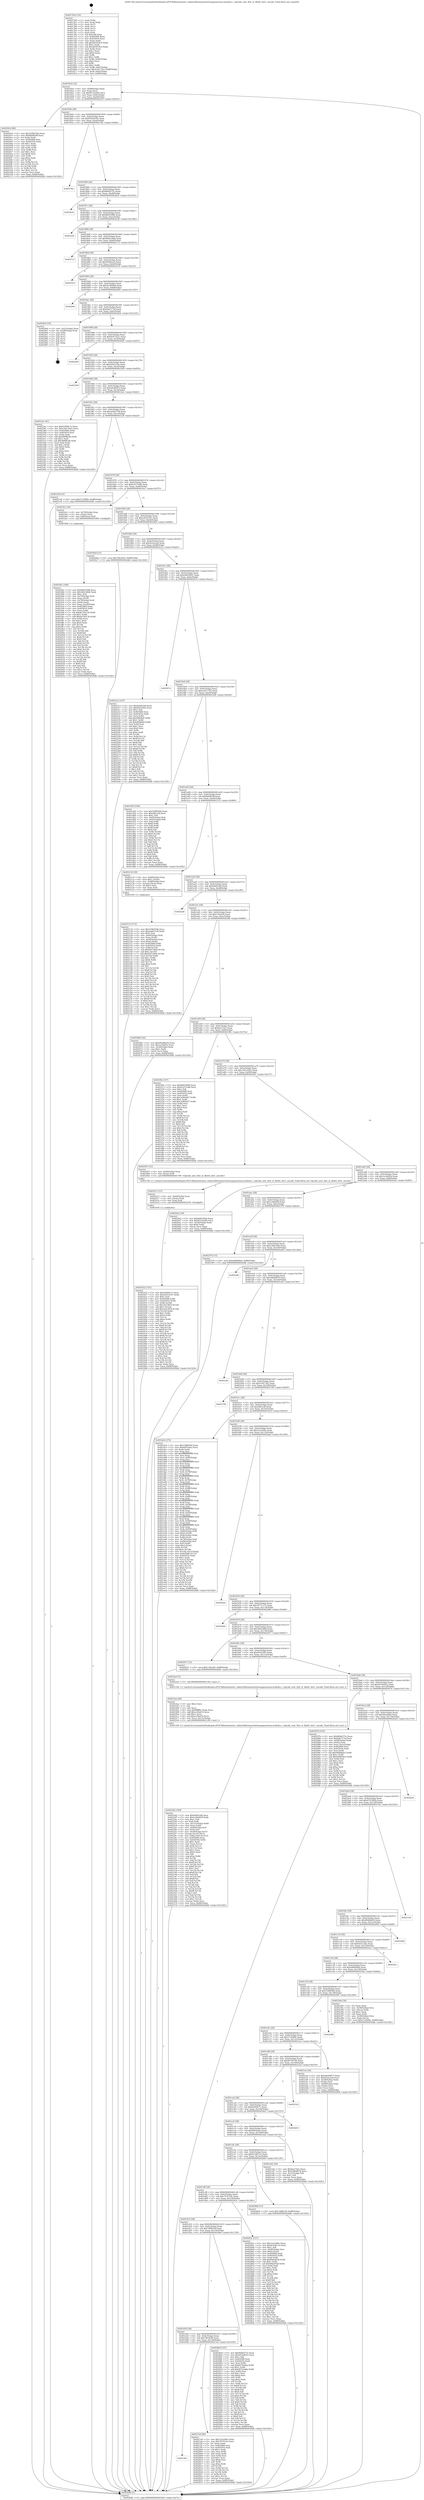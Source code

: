 digraph "0x4017b0" {
  label = "0x4017b0 (/mnt/c/Users/mathe/Desktop/tcc/POCII/binaries/extr_radare2librasmarchxtensagnuxtensa-modules.c_Opcode_sext_Slot_xt_flix64_slot1_encode_Final-ollvm.out::main(0))"
  labelloc = "t"
  node[shape=record]

  Entry [label="",width=0.3,height=0.3,shape=circle,fillcolor=black,style=filled]
  "0x401824" [label="{
     0x401824 [32]\l
     | [instrs]\l
     &nbsp;&nbsp;0x401824 \<+6\>: mov -0x88(%rbp),%eax\l
     &nbsp;&nbsp;0x40182a \<+2\>: mov %eax,%ecx\l
     &nbsp;&nbsp;0x40182c \<+6\>: sub $0x8531b2b0,%ecx\l
     &nbsp;&nbsp;0x401832 \<+6\>: mov %eax,-0x9c(%rbp)\l
     &nbsp;&nbsp;0x401838 \<+6\>: mov %ecx,-0xa0(%rbp)\l
     &nbsp;&nbsp;0x40183e \<+6\>: je 00000000004020c0 \<main+0x910\>\l
  }"]
  "0x4020c0" [label="{
     0x4020c0 [86]\l
     | [instrs]\l
     &nbsp;&nbsp;0x4020c0 \<+5\>: mov $0x239b554b,%eax\l
     &nbsp;&nbsp;0x4020c5 \<+5\>: mov $0xfb0d839f,%ecx\l
     &nbsp;&nbsp;0x4020ca \<+2\>: xor %edx,%edx\l
     &nbsp;&nbsp;0x4020cc \<+7\>: mov 0x405068,%esi\l
     &nbsp;&nbsp;0x4020d3 \<+7\>: mov 0x405054,%edi\l
     &nbsp;&nbsp;0x4020da \<+3\>: sub $0x1,%edx\l
     &nbsp;&nbsp;0x4020dd \<+3\>: mov %esi,%r8d\l
     &nbsp;&nbsp;0x4020e0 \<+3\>: add %edx,%r8d\l
     &nbsp;&nbsp;0x4020e3 \<+4\>: imul %r8d,%esi\l
     &nbsp;&nbsp;0x4020e7 \<+3\>: and $0x1,%esi\l
     &nbsp;&nbsp;0x4020ea \<+3\>: cmp $0x0,%esi\l
     &nbsp;&nbsp;0x4020ed \<+4\>: sete %r9b\l
     &nbsp;&nbsp;0x4020f1 \<+3\>: cmp $0xa,%edi\l
     &nbsp;&nbsp;0x4020f4 \<+4\>: setl %r10b\l
     &nbsp;&nbsp;0x4020f8 \<+3\>: mov %r9b,%r11b\l
     &nbsp;&nbsp;0x4020fb \<+3\>: and %r10b,%r11b\l
     &nbsp;&nbsp;0x4020fe \<+3\>: xor %r10b,%r9b\l
     &nbsp;&nbsp;0x402101 \<+3\>: or %r9b,%r11b\l
     &nbsp;&nbsp;0x402104 \<+4\>: test $0x1,%r11b\l
     &nbsp;&nbsp;0x402108 \<+3\>: cmovne %ecx,%eax\l
     &nbsp;&nbsp;0x40210b \<+6\>: mov %eax,-0x88(%rbp)\l
     &nbsp;&nbsp;0x402111 \<+5\>: jmp 0000000000402bdb \<main+0x142b\>\l
  }"]
  "0x401844" [label="{
     0x401844 [28]\l
     | [instrs]\l
     &nbsp;&nbsp;0x401844 \<+5\>: jmp 0000000000401849 \<main+0x99\>\l
     &nbsp;&nbsp;0x401849 \<+6\>: mov -0x9c(%rbp),%eax\l
     &nbsp;&nbsp;0x40184f \<+5\>: sub $0x85b5d301,%eax\l
     &nbsp;&nbsp;0x401854 \<+6\>: mov %eax,-0xa4(%rbp)\l
     &nbsp;&nbsp;0x40185a \<+6\>: je 000000000040278a \<main+0xfda\>\l
  }"]
  Exit [label="",width=0.3,height=0.3,shape=circle,fillcolor=black,style=filled,peripheries=2]
  "0x40278a" [label="{
     0x40278a\l
  }", style=dashed]
  "0x401860" [label="{
     0x401860 [28]\l
     | [instrs]\l
     &nbsp;&nbsp;0x401860 \<+5\>: jmp 0000000000401865 \<main+0xb5\>\l
     &nbsp;&nbsp;0x401865 \<+6\>: mov -0x9c(%rbp),%eax\l
     &nbsp;&nbsp;0x40186b \<+5\>: sub $0x8b9d275c,%eax\l
     &nbsp;&nbsp;0x401870 \<+6\>: mov %eax,-0xa8(%rbp)\l
     &nbsp;&nbsp;0x401876 \<+6\>: je 0000000000402bc6 \<main+0x1416\>\l
  }"]
  "0x401d4c" [label="{
     0x401d4c\l
  }", style=dashed]
  "0x402bc6" [label="{
     0x402bc6\l
  }", style=dashed]
  "0x40187c" [label="{
     0x40187c [28]\l
     | [instrs]\l
     &nbsp;&nbsp;0x40187c \<+5\>: jmp 0000000000401881 \<main+0xd1\>\l
     &nbsp;&nbsp;0x401881 \<+6\>: mov -0x9c(%rbp),%eax\l
     &nbsp;&nbsp;0x401887 \<+5\>: sub $0x8bf55088,%eax\l
     &nbsp;&nbsp;0x40188c \<+6\>: mov %eax,-0xac(%rbp)\l
     &nbsp;&nbsp;0x401892 \<+6\>: je 0000000000402a3b \<main+0x128b\>\l
  }"]
  "0x4027e6" [label="{
     0x4027e6 [86]\l
     | [instrs]\l
     &nbsp;&nbsp;0x4027e6 \<+5\>: mov $0x32ce506c,%eax\l
     &nbsp;&nbsp;0x4027eb \<+5\>: mov $0x747f319c,%ecx\l
     &nbsp;&nbsp;0x4027f0 \<+2\>: xor %edx,%edx\l
     &nbsp;&nbsp;0x4027f2 \<+7\>: mov 0x405068,%esi\l
     &nbsp;&nbsp;0x4027f9 \<+7\>: mov 0x405054,%edi\l
     &nbsp;&nbsp;0x402800 \<+3\>: sub $0x1,%edx\l
     &nbsp;&nbsp;0x402803 \<+3\>: mov %esi,%r8d\l
     &nbsp;&nbsp;0x402806 \<+3\>: add %edx,%r8d\l
     &nbsp;&nbsp;0x402809 \<+4\>: imul %r8d,%esi\l
     &nbsp;&nbsp;0x40280d \<+3\>: and $0x1,%esi\l
     &nbsp;&nbsp;0x402810 \<+3\>: cmp $0x0,%esi\l
     &nbsp;&nbsp;0x402813 \<+4\>: sete %r9b\l
     &nbsp;&nbsp;0x402817 \<+3\>: cmp $0xa,%edi\l
     &nbsp;&nbsp;0x40281a \<+4\>: setl %r10b\l
     &nbsp;&nbsp;0x40281e \<+3\>: mov %r9b,%r11b\l
     &nbsp;&nbsp;0x402821 \<+3\>: and %r10b,%r11b\l
     &nbsp;&nbsp;0x402824 \<+3\>: xor %r10b,%r9b\l
     &nbsp;&nbsp;0x402827 \<+3\>: or %r9b,%r11b\l
     &nbsp;&nbsp;0x40282a \<+4\>: test $0x1,%r11b\l
     &nbsp;&nbsp;0x40282e \<+3\>: cmovne %ecx,%eax\l
     &nbsp;&nbsp;0x402831 \<+6\>: mov %eax,-0x88(%rbp)\l
     &nbsp;&nbsp;0x402837 \<+5\>: jmp 0000000000402bdb \<main+0x142b\>\l
  }"]
  "0x402a3b" [label="{
     0x402a3b\l
  }", style=dashed]
  "0x401898" [label="{
     0x401898 [28]\l
     | [instrs]\l
     &nbsp;&nbsp;0x401898 \<+5\>: jmp 000000000040189d \<main+0xed\>\l
     &nbsp;&nbsp;0x40189d \<+6\>: mov -0x9c(%rbp),%eax\l
     &nbsp;&nbsp;0x4018a3 \<+5\>: sub $0x8d4e39ab,%eax\l
     &nbsp;&nbsp;0x4018a8 \<+6\>: mov %eax,-0xb0(%rbp)\l
     &nbsp;&nbsp;0x4018ae \<+6\>: je 00000000004027c3 \<main+0x1013\>\l
  }"]
  "0x401d30" [label="{
     0x401d30 [28]\l
     | [instrs]\l
     &nbsp;&nbsp;0x401d30 \<+5\>: jmp 0000000000401d35 \<main+0x585\>\l
     &nbsp;&nbsp;0x401d35 \<+6\>: mov -0x9c(%rbp),%eax\l
     &nbsp;&nbsp;0x401d3b \<+5\>: sub $0x7f6c0f30,%eax\l
     &nbsp;&nbsp;0x401d40 \<+6\>: mov %eax,-0x158(%rbp)\l
     &nbsp;&nbsp;0x401d46 \<+6\>: je 00000000004027e6 \<main+0x1036\>\l
  }"]
  "0x4027c3" [label="{
     0x4027c3\l
  }", style=dashed]
  "0x4018b4" [label="{
     0x4018b4 [28]\l
     | [instrs]\l
     &nbsp;&nbsp;0x4018b4 \<+5\>: jmp 00000000004018b9 \<main+0x109\>\l
     &nbsp;&nbsp;0x4018b9 \<+6\>: mov -0x9c(%rbp),%eax\l
     &nbsp;&nbsp;0x4018bf \<+5\>: sub $0x9396aec0,%eax\l
     &nbsp;&nbsp;0x4018c4 \<+6\>: mov %eax,-0xb4(%rbp)\l
     &nbsp;&nbsp;0x4018ca \<+6\>: je 00000000004025c0 \<main+0xe10\>\l
  }"]
  "0x4028e8" [label="{
     0x4028e8 [147]\l
     | [instrs]\l
     &nbsp;&nbsp;0x4028e8 \<+5\>: mov $0x8b9d275c,%eax\l
     &nbsp;&nbsp;0x4028ed \<+5\>: mov $0x455e4652,%ecx\l
     &nbsp;&nbsp;0x4028f2 \<+2\>: mov $0x1,%dl\l
     &nbsp;&nbsp;0x4028f4 \<+7\>: mov 0x405068,%esi\l
     &nbsp;&nbsp;0x4028fb \<+7\>: mov 0x405054,%edi\l
     &nbsp;&nbsp;0x402902 \<+3\>: mov %esi,%r8d\l
     &nbsp;&nbsp;0x402905 \<+7\>: sub $0x6074a4da,%r8d\l
     &nbsp;&nbsp;0x40290c \<+4\>: sub $0x1,%r8d\l
     &nbsp;&nbsp;0x402910 \<+7\>: add $0x6074a4da,%r8d\l
     &nbsp;&nbsp;0x402917 \<+4\>: imul %r8d,%esi\l
     &nbsp;&nbsp;0x40291b \<+3\>: and $0x1,%esi\l
     &nbsp;&nbsp;0x40291e \<+3\>: cmp $0x0,%esi\l
     &nbsp;&nbsp;0x402921 \<+4\>: sete %r9b\l
     &nbsp;&nbsp;0x402925 \<+3\>: cmp $0xa,%edi\l
     &nbsp;&nbsp;0x402928 \<+4\>: setl %r10b\l
     &nbsp;&nbsp;0x40292c \<+3\>: mov %r9b,%r11b\l
     &nbsp;&nbsp;0x40292f \<+4\>: xor $0xff,%r11b\l
     &nbsp;&nbsp;0x402933 \<+3\>: mov %r10b,%bl\l
     &nbsp;&nbsp;0x402936 \<+3\>: xor $0xff,%bl\l
     &nbsp;&nbsp;0x402939 \<+3\>: xor $0x0,%dl\l
     &nbsp;&nbsp;0x40293c \<+3\>: mov %r11b,%r14b\l
     &nbsp;&nbsp;0x40293f \<+4\>: and $0x0,%r14b\l
     &nbsp;&nbsp;0x402943 \<+3\>: and %dl,%r9b\l
     &nbsp;&nbsp;0x402946 \<+3\>: mov %bl,%r15b\l
     &nbsp;&nbsp;0x402949 \<+4\>: and $0x0,%r15b\l
     &nbsp;&nbsp;0x40294d \<+3\>: and %dl,%r10b\l
     &nbsp;&nbsp;0x402950 \<+3\>: or %r9b,%r14b\l
     &nbsp;&nbsp;0x402953 \<+3\>: or %r10b,%r15b\l
     &nbsp;&nbsp;0x402956 \<+3\>: xor %r15b,%r14b\l
     &nbsp;&nbsp;0x402959 \<+3\>: or %bl,%r11b\l
     &nbsp;&nbsp;0x40295c \<+4\>: xor $0xff,%r11b\l
     &nbsp;&nbsp;0x402960 \<+3\>: or $0x0,%dl\l
     &nbsp;&nbsp;0x402963 \<+3\>: and %dl,%r11b\l
     &nbsp;&nbsp;0x402966 \<+3\>: or %r11b,%r14b\l
     &nbsp;&nbsp;0x402969 \<+4\>: test $0x1,%r14b\l
     &nbsp;&nbsp;0x40296d \<+3\>: cmovne %ecx,%eax\l
     &nbsp;&nbsp;0x402970 \<+6\>: mov %eax,-0x88(%rbp)\l
     &nbsp;&nbsp;0x402976 \<+5\>: jmp 0000000000402bdb \<main+0x142b\>\l
  }"]
  "0x4025c0" [label="{
     0x4025c0\l
  }", style=dashed]
  "0x4018d0" [label="{
     0x4018d0 [28]\l
     | [instrs]\l
     &nbsp;&nbsp;0x4018d0 \<+5\>: jmp 00000000004018d5 \<main+0x125\>\l
     &nbsp;&nbsp;0x4018d5 \<+6\>: mov -0x9c(%rbp),%eax\l
     &nbsp;&nbsp;0x4018db \<+5\>: sub $0x9a3909a9,%eax\l
     &nbsp;&nbsp;0x4018e0 \<+6\>: mov %eax,-0xb8(%rbp)\l
     &nbsp;&nbsp;0x4018e6 \<+6\>: je 0000000000402b83 \<main+0x13d3\>\l
  }"]
  "0x401d14" [label="{
     0x401d14 [28]\l
     | [instrs]\l
     &nbsp;&nbsp;0x401d14 \<+5\>: jmp 0000000000401d19 \<main+0x569\>\l
     &nbsp;&nbsp;0x401d19 \<+6\>: mov -0x9c(%rbp),%eax\l
     &nbsp;&nbsp;0x401d1f \<+5\>: sub $0x7d8fb16f,%eax\l
     &nbsp;&nbsp;0x401d24 \<+6\>: mov %eax,-0x154(%rbp)\l
     &nbsp;&nbsp;0x401d2a \<+6\>: je 00000000004028e8 \<main+0x1138\>\l
  }"]
  "0x402b83" [label="{
     0x402b83\l
  }", style=dashed]
  "0x4018ec" [label="{
     0x4018ec [28]\l
     | [instrs]\l
     &nbsp;&nbsp;0x4018ec \<+5\>: jmp 00000000004018f1 \<main+0x141\>\l
     &nbsp;&nbsp;0x4018f1 \<+6\>: mov -0x9c(%rbp),%eax\l
     &nbsp;&nbsp;0x4018f7 \<+5\>: sub $0x9ab717af,%eax\l
     &nbsp;&nbsp;0x4018fc \<+6\>: mov %eax,-0xbc(%rbp)\l
     &nbsp;&nbsp;0x401902 \<+6\>: je 00000000004029e4 \<main+0x1234\>\l
  }"]
  "0x40283c" [label="{
     0x40283c [157]\l
     | [instrs]\l
     &nbsp;&nbsp;0x40283c \<+5\>: mov $0x32ce506c,%eax\l
     &nbsp;&nbsp;0x402841 \<+5\>: mov $0x6c5d9114,%ecx\l
     &nbsp;&nbsp;0x402846 \<+2\>: mov $0x1,%dl\l
     &nbsp;&nbsp;0x402848 \<+4\>: mov -0x80(%rbp),%rsi\l
     &nbsp;&nbsp;0x40284c \<+6\>: movl $0x0,(%rsi)\l
     &nbsp;&nbsp;0x402852 \<+7\>: mov 0x405068,%edi\l
     &nbsp;&nbsp;0x402859 \<+8\>: mov 0x405054,%r8d\l
     &nbsp;&nbsp;0x402861 \<+3\>: mov %edi,%r9d\l
     &nbsp;&nbsp;0x402864 \<+7\>: add $0x99dcf028,%r9d\l
     &nbsp;&nbsp;0x40286b \<+4\>: sub $0x1,%r9d\l
     &nbsp;&nbsp;0x40286f \<+7\>: sub $0x99dcf028,%r9d\l
     &nbsp;&nbsp;0x402876 \<+4\>: imul %r9d,%edi\l
     &nbsp;&nbsp;0x40287a \<+3\>: and $0x1,%edi\l
     &nbsp;&nbsp;0x40287d \<+3\>: cmp $0x0,%edi\l
     &nbsp;&nbsp;0x402880 \<+4\>: sete %r10b\l
     &nbsp;&nbsp;0x402884 \<+4\>: cmp $0xa,%r8d\l
     &nbsp;&nbsp;0x402888 \<+4\>: setl %r11b\l
     &nbsp;&nbsp;0x40288c \<+3\>: mov %r10b,%bl\l
     &nbsp;&nbsp;0x40288f \<+3\>: xor $0xff,%bl\l
     &nbsp;&nbsp;0x402892 \<+3\>: mov %r11b,%r14b\l
     &nbsp;&nbsp;0x402895 \<+4\>: xor $0xff,%r14b\l
     &nbsp;&nbsp;0x402899 \<+3\>: xor $0x0,%dl\l
     &nbsp;&nbsp;0x40289c \<+3\>: mov %bl,%r15b\l
     &nbsp;&nbsp;0x40289f \<+4\>: and $0x0,%r15b\l
     &nbsp;&nbsp;0x4028a3 \<+3\>: and %dl,%r10b\l
     &nbsp;&nbsp;0x4028a6 \<+3\>: mov %r14b,%r12b\l
     &nbsp;&nbsp;0x4028a9 \<+4\>: and $0x0,%r12b\l
     &nbsp;&nbsp;0x4028ad \<+3\>: and %dl,%r11b\l
     &nbsp;&nbsp;0x4028b0 \<+3\>: or %r10b,%r15b\l
     &nbsp;&nbsp;0x4028b3 \<+3\>: or %r11b,%r12b\l
     &nbsp;&nbsp;0x4028b6 \<+3\>: xor %r12b,%r15b\l
     &nbsp;&nbsp;0x4028b9 \<+3\>: or %r14b,%bl\l
     &nbsp;&nbsp;0x4028bc \<+3\>: xor $0xff,%bl\l
     &nbsp;&nbsp;0x4028bf \<+3\>: or $0x0,%dl\l
     &nbsp;&nbsp;0x4028c2 \<+2\>: and %dl,%bl\l
     &nbsp;&nbsp;0x4028c4 \<+3\>: or %bl,%r15b\l
     &nbsp;&nbsp;0x4028c7 \<+4\>: test $0x1,%r15b\l
     &nbsp;&nbsp;0x4028cb \<+3\>: cmovne %ecx,%eax\l
     &nbsp;&nbsp;0x4028ce \<+6\>: mov %eax,-0x88(%rbp)\l
     &nbsp;&nbsp;0x4028d4 \<+5\>: jmp 0000000000402bdb \<main+0x142b\>\l
  }"]
  "0x4029e4" [label="{
     0x4029e4 [18]\l
     | [instrs]\l
     &nbsp;&nbsp;0x4029e4 \<+3\>: mov -0x2c(%rbp),%eax\l
     &nbsp;&nbsp;0x4029e7 \<+4\>: lea -0x28(%rbp),%rsp\l
     &nbsp;&nbsp;0x4029eb \<+1\>: pop %rbx\l
     &nbsp;&nbsp;0x4029ec \<+2\>: pop %r12\l
     &nbsp;&nbsp;0x4029ee \<+2\>: pop %r13\l
     &nbsp;&nbsp;0x4029f0 \<+2\>: pop %r14\l
     &nbsp;&nbsp;0x4029f2 \<+2\>: pop %r15\l
     &nbsp;&nbsp;0x4029f4 \<+1\>: pop %rbp\l
     &nbsp;&nbsp;0x4029f5 \<+1\>: ret\l
  }"]
  "0x401908" [label="{
     0x401908 [28]\l
     | [instrs]\l
     &nbsp;&nbsp;0x401908 \<+5\>: jmp 000000000040190d \<main+0x15d\>\l
     &nbsp;&nbsp;0x40190d \<+6\>: mov -0x9c(%rbp),%eax\l
     &nbsp;&nbsp;0x401913 \<+5\>: sub $0x9e473a21,%eax\l
     &nbsp;&nbsp;0x401918 \<+6\>: mov %eax,-0xc0(%rbp)\l
     &nbsp;&nbsp;0x40191e \<+6\>: je 00000000004026d5 \<main+0xf25\>\l
  }"]
  "0x401cf8" [label="{
     0x401cf8 [28]\l
     | [instrs]\l
     &nbsp;&nbsp;0x401cf8 \<+5\>: jmp 0000000000401cfd \<main+0x54d\>\l
     &nbsp;&nbsp;0x401cfd \<+6\>: mov -0x9c(%rbp),%eax\l
     &nbsp;&nbsp;0x401d03 \<+5\>: sub $0x747f319c,%eax\l
     &nbsp;&nbsp;0x401d08 \<+6\>: mov %eax,-0x150(%rbp)\l
     &nbsp;&nbsp;0x401d0e \<+6\>: je 000000000040283c \<main+0x108c\>\l
  }"]
  "0x4026d5" [label="{
     0x4026d5\l
  }", style=dashed]
  "0x401924" [label="{
     0x401924 [28]\l
     | [instrs]\l
     &nbsp;&nbsp;0x401924 \<+5\>: jmp 0000000000401929 \<main+0x179\>\l
     &nbsp;&nbsp;0x401929 \<+6\>: mov -0x9c(%rbp),%eax\l
     &nbsp;&nbsp;0x40192f \<+5\>: sub $0xa002230e,%eax\l
     &nbsp;&nbsp;0x401934 \<+6\>: mov %eax,-0xc4(%rbp)\l
     &nbsp;&nbsp;0x40193a \<+6\>: je 0000000000402509 \<main+0xd59\>\l
  }"]
  "0x4028d9" [label="{
     0x4028d9 [15]\l
     | [instrs]\l
     &nbsp;&nbsp;0x4028d9 \<+10\>: movl $0x7d8fb16f,-0x88(%rbp)\l
     &nbsp;&nbsp;0x4028e3 \<+5\>: jmp 0000000000402bdb \<main+0x142b\>\l
  }"]
  "0x402509" [label="{
     0x402509\l
  }", style=dashed]
  "0x401940" [label="{
     0x401940 [28]\l
     | [instrs]\l
     &nbsp;&nbsp;0x401940 \<+5\>: jmp 0000000000401945 \<main+0x195\>\l
     &nbsp;&nbsp;0x401945 \<+6\>: mov -0x9c(%rbp),%eax\l
     &nbsp;&nbsp;0x40194b \<+5\>: sub $0xa6e48875,%eax\l
     &nbsp;&nbsp;0x401950 \<+6\>: mov %eax,-0xc8(%rbp)\l
     &nbsp;&nbsp;0x401956 \<+6\>: je 00000000004023ac \<main+0xbfc\>\l
  }"]
  "0x402422" [label="{
     0x402422 [155]\l
     | [instrs]\l
     &nbsp;&nbsp;0x402422 \<+5\>: mov $0x62009c7c,%ecx\l
     &nbsp;&nbsp;0x402427 \<+5\>: mov $0xcd543101,%edx\l
     &nbsp;&nbsp;0x40242c \<+3\>: mov $0x1,%sil\l
     &nbsp;&nbsp;0x40242f \<+8\>: mov 0x405068,%r8d\l
     &nbsp;&nbsp;0x402437 \<+8\>: mov 0x405054,%r9d\l
     &nbsp;&nbsp;0x40243f \<+3\>: mov %r8d,%r10d\l
     &nbsp;&nbsp;0x402442 \<+7\>: sub $0x3421f87f,%r10d\l
     &nbsp;&nbsp;0x402449 \<+4\>: sub $0x1,%r10d\l
     &nbsp;&nbsp;0x40244d \<+7\>: add $0x3421f87f,%r10d\l
     &nbsp;&nbsp;0x402454 \<+4\>: imul %r10d,%r8d\l
     &nbsp;&nbsp;0x402458 \<+4\>: and $0x1,%r8d\l
     &nbsp;&nbsp;0x40245c \<+4\>: cmp $0x0,%r8d\l
     &nbsp;&nbsp;0x402460 \<+4\>: sete %r11b\l
     &nbsp;&nbsp;0x402464 \<+4\>: cmp $0xa,%r9d\l
     &nbsp;&nbsp;0x402468 \<+3\>: setl %bl\l
     &nbsp;&nbsp;0x40246b \<+3\>: mov %r11b,%r14b\l
     &nbsp;&nbsp;0x40246e \<+4\>: xor $0xff,%r14b\l
     &nbsp;&nbsp;0x402472 \<+3\>: mov %bl,%r15b\l
     &nbsp;&nbsp;0x402475 \<+4\>: xor $0xff,%r15b\l
     &nbsp;&nbsp;0x402479 \<+4\>: xor $0x1,%sil\l
     &nbsp;&nbsp;0x40247d \<+3\>: mov %r14b,%r12b\l
     &nbsp;&nbsp;0x402480 \<+4\>: and $0xff,%r12b\l
     &nbsp;&nbsp;0x402484 \<+3\>: and %sil,%r11b\l
     &nbsp;&nbsp;0x402487 \<+3\>: mov %r15b,%r13b\l
     &nbsp;&nbsp;0x40248a \<+4\>: and $0xff,%r13b\l
     &nbsp;&nbsp;0x40248e \<+3\>: and %sil,%bl\l
     &nbsp;&nbsp;0x402491 \<+3\>: or %r11b,%r12b\l
     &nbsp;&nbsp;0x402494 \<+3\>: or %bl,%r13b\l
     &nbsp;&nbsp;0x402497 \<+3\>: xor %r13b,%r12b\l
     &nbsp;&nbsp;0x40249a \<+3\>: or %r15b,%r14b\l
     &nbsp;&nbsp;0x40249d \<+4\>: xor $0xff,%r14b\l
     &nbsp;&nbsp;0x4024a1 \<+4\>: or $0x1,%sil\l
     &nbsp;&nbsp;0x4024a5 \<+3\>: and %sil,%r14b\l
     &nbsp;&nbsp;0x4024a8 \<+3\>: or %r14b,%r12b\l
     &nbsp;&nbsp;0x4024ab \<+4\>: test $0x1,%r12b\l
     &nbsp;&nbsp;0x4024af \<+3\>: cmovne %edx,%ecx\l
     &nbsp;&nbsp;0x4024b2 \<+6\>: mov %ecx,-0x88(%rbp)\l
     &nbsp;&nbsp;0x4024b8 \<+5\>: jmp 0000000000402bdb \<main+0x142b\>\l
  }"]
  "0x4023ac" [label="{
     0x4023ac [91]\l
     | [instrs]\l
     &nbsp;&nbsp;0x4023ac \<+5\>: mov $0x62009c7c,%eax\l
     &nbsp;&nbsp;0x4023b1 \<+5\>: mov $0x14d13042,%ecx\l
     &nbsp;&nbsp;0x4023b6 \<+7\>: mov 0x405068,%edx\l
     &nbsp;&nbsp;0x4023bd \<+7\>: mov 0x405054,%esi\l
     &nbsp;&nbsp;0x4023c4 \<+2\>: mov %edx,%edi\l
     &nbsp;&nbsp;0x4023c6 \<+6\>: add $0xd99f6cdb,%edi\l
     &nbsp;&nbsp;0x4023cc \<+3\>: sub $0x1,%edi\l
     &nbsp;&nbsp;0x4023cf \<+6\>: sub $0xd99f6cdb,%edi\l
     &nbsp;&nbsp;0x4023d5 \<+3\>: imul %edi,%edx\l
     &nbsp;&nbsp;0x4023d8 \<+3\>: and $0x1,%edx\l
     &nbsp;&nbsp;0x4023db \<+3\>: cmp $0x0,%edx\l
     &nbsp;&nbsp;0x4023de \<+4\>: sete %r8b\l
     &nbsp;&nbsp;0x4023e2 \<+3\>: cmp $0xa,%esi\l
     &nbsp;&nbsp;0x4023e5 \<+4\>: setl %r9b\l
     &nbsp;&nbsp;0x4023e9 \<+3\>: mov %r8b,%r10b\l
     &nbsp;&nbsp;0x4023ec \<+3\>: and %r9b,%r10b\l
     &nbsp;&nbsp;0x4023ef \<+3\>: xor %r9b,%r8b\l
     &nbsp;&nbsp;0x4023f2 \<+3\>: or %r8b,%r10b\l
     &nbsp;&nbsp;0x4023f5 \<+4\>: test $0x1,%r10b\l
     &nbsp;&nbsp;0x4023f9 \<+3\>: cmovne %ecx,%eax\l
     &nbsp;&nbsp;0x4023fc \<+6\>: mov %eax,-0x88(%rbp)\l
     &nbsp;&nbsp;0x402402 \<+5\>: jmp 0000000000402bdb \<main+0x142b\>\l
  }"]
  "0x40195c" [label="{
     0x40195c [28]\l
     | [instrs]\l
     &nbsp;&nbsp;0x40195c \<+5\>: jmp 0000000000401961 \<main+0x1b1\>\l
     &nbsp;&nbsp;0x401961 \<+6\>: mov -0x9c(%rbp),%eax\l
     &nbsp;&nbsp;0x401967 \<+5\>: sub $0xaa4627e8,%eax\l
     &nbsp;&nbsp;0x40196c \<+6\>: mov %eax,-0xcc(%rbp)\l
     &nbsp;&nbsp;0x401972 \<+6\>: je 00000000004021df \<main+0xa2f\>\l
  }"]
  "0x402413" [label="{
     0x402413 [15]\l
     | [instrs]\l
     &nbsp;&nbsp;0x402413 \<+4\>: mov -0x60(%rbp),%rax\l
     &nbsp;&nbsp;0x402417 \<+3\>: mov (%rax),%rax\l
     &nbsp;&nbsp;0x40241a \<+3\>: mov %rax,%rdi\l
     &nbsp;&nbsp;0x40241d \<+5\>: call 0000000000401030 \<free@plt\>\l
     | [calls]\l
     &nbsp;&nbsp;0x401030 \{1\} (unknown)\l
  }"]
  "0x4021df" [label="{
     0x4021df [15]\l
     | [instrs]\l
     &nbsp;&nbsp;0x4021df \<+10\>: movl $0x57c04f0e,-0x88(%rbp)\l
     &nbsp;&nbsp;0x4021e9 \<+5\>: jmp 0000000000402bdb \<main+0x142b\>\l
  }"]
  "0x401978" [label="{
     0x401978 [28]\l
     | [instrs]\l
     &nbsp;&nbsp;0x401978 \<+5\>: jmp 000000000040197d \<main+0x1cd\>\l
     &nbsp;&nbsp;0x40197d \<+6\>: mov -0x9c(%rbp),%eax\l
     &nbsp;&nbsp;0x401983 \<+5\>: sub $0xb1075c88,%eax\l
     &nbsp;&nbsp;0x401988 \<+6\>: mov %eax,-0xd0(%rbp)\l
     &nbsp;&nbsp;0x40198e \<+6\>: je 0000000000401fa1 \<main+0x7f1\>\l
  }"]
  "0x4022d2" [label="{
     0x4022d2 [169]\l
     | [instrs]\l
     &nbsp;&nbsp;0x4022d2 \<+5\>: mov $0xfeb85cb8,%ecx\l
     &nbsp;&nbsp;0x4022d7 \<+5\>: mov $0x1e4b9d3f,%edx\l
     &nbsp;&nbsp;0x4022dc \<+3\>: mov $0x1,%sil\l
     &nbsp;&nbsp;0x4022df \<+2\>: xor %edi,%edi\l
     &nbsp;&nbsp;0x4022e1 \<+7\>: mov -0x15c(%rbp),%r8d\l
     &nbsp;&nbsp;0x4022e8 \<+4\>: imul %eax,%r8d\l
     &nbsp;&nbsp;0x4022ec \<+4\>: mov -0x60(%rbp),%r9\l
     &nbsp;&nbsp;0x4022f0 \<+3\>: mov (%r9),%r9\l
     &nbsp;&nbsp;0x4022f3 \<+4\>: mov -0x58(%rbp),%r10\l
     &nbsp;&nbsp;0x4022f7 \<+3\>: movslq (%r10),%r10\l
     &nbsp;&nbsp;0x4022fa \<+4\>: mov %r8d,(%r9,%r10,4)\l
     &nbsp;&nbsp;0x4022fe \<+7\>: mov 0x405068,%eax\l
     &nbsp;&nbsp;0x402305 \<+8\>: mov 0x405054,%r8d\l
     &nbsp;&nbsp;0x40230d \<+3\>: sub $0x1,%edi\l
     &nbsp;&nbsp;0x402310 \<+3\>: mov %eax,%r11d\l
     &nbsp;&nbsp;0x402313 \<+3\>: add %edi,%r11d\l
     &nbsp;&nbsp;0x402316 \<+4\>: imul %r11d,%eax\l
     &nbsp;&nbsp;0x40231a \<+3\>: and $0x1,%eax\l
     &nbsp;&nbsp;0x40231d \<+3\>: cmp $0x0,%eax\l
     &nbsp;&nbsp;0x402320 \<+3\>: sete %bl\l
     &nbsp;&nbsp;0x402323 \<+4\>: cmp $0xa,%r8d\l
     &nbsp;&nbsp;0x402327 \<+4\>: setl %r14b\l
     &nbsp;&nbsp;0x40232b \<+3\>: mov %bl,%r15b\l
     &nbsp;&nbsp;0x40232e \<+4\>: xor $0xff,%r15b\l
     &nbsp;&nbsp;0x402332 \<+3\>: mov %r14b,%r12b\l
     &nbsp;&nbsp;0x402335 \<+4\>: xor $0xff,%r12b\l
     &nbsp;&nbsp;0x402339 \<+4\>: xor $0x1,%sil\l
     &nbsp;&nbsp;0x40233d \<+3\>: mov %r15b,%r13b\l
     &nbsp;&nbsp;0x402340 \<+4\>: and $0xff,%r13b\l
     &nbsp;&nbsp;0x402344 \<+3\>: and %sil,%bl\l
     &nbsp;&nbsp;0x402347 \<+3\>: mov %r12b,%al\l
     &nbsp;&nbsp;0x40234a \<+2\>: and $0xff,%al\l
     &nbsp;&nbsp;0x40234c \<+3\>: and %sil,%r14b\l
     &nbsp;&nbsp;0x40234f \<+3\>: or %bl,%r13b\l
     &nbsp;&nbsp;0x402352 \<+3\>: or %r14b,%al\l
     &nbsp;&nbsp;0x402355 \<+3\>: xor %al,%r13b\l
     &nbsp;&nbsp;0x402358 \<+3\>: or %r12b,%r15b\l
     &nbsp;&nbsp;0x40235b \<+4\>: xor $0xff,%r15b\l
     &nbsp;&nbsp;0x40235f \<+4\>: or $0x1,%sil\l
     &nbsp;&nbsp;0x402363 \<+3\>: and %sil,%r15b\l
     &nbsp;&nbsp;0x402366 \<+3\>: or %r15b,%r13b\l
     &nbsp;&nbsp;0x402369 \<+4\>: test $0x1,%r13b\l
     &nbsp;&nbsp;0x40236d \<+3\>: cmovne %edx,%ecx\l
     &nbsp;&nbsp;0x402370 \<+6\>: mov %ecx,-0x88(%rbp)\l
     &nbsp;&nbsp;0x402376 \<+5\>: jmp 0000000000402bdb \<main+0x142b\>\l
  }"]
  "0x401fa1" [label="{
     0x401fa1 [16]\l
     | [instrs]\l
     &nbsp;&nbsp;0x401fa1 \<+4\>: mov -0x78(%rbp),%rax\l
     &nbsp;&nbsp;0x401fa5 \<+3\>: mov (%rax),%rax\l
     &nbsp;&nbsp;0x401fa8 \<+4\>: mov 0x8(%rax),%rdi\l
     &nbsp;&nbsp;0x401fac \<+5\>: call 0000000000401060 \<atoi@plt\>\l
     | [calls]\l
     &nbsp;&nbsp;0x401060 \{1\} (unknown)\l
  }"]
  "0x401994" [label="{
     0x401994 [28]\l
     | [instrs]\l
     &nbsp;&nbsp;0x401994 \<+5\>: jmp 0000000000401999 \<main+0x1e9\>\l
     &nbsp;&nbsp;0x401999 \<+6\>: mov -0x9c(%rbp),%eax\l
     &nbsp;&nbsp;0x40199f \<+5\>: sub $0xcd543101,%eax\l
     &nbsp;&nbsp;0x4019a4 \<+6\>: mov %eax,-0xd4(%rbp)\l
     &nbsp;&nbsp;0x4019aa \<+6\>: je 00000000004024bd \<main+0xd0d\>\l
  }"]
  "0x4022aa" [label="{
     0x4022aa [40]\l
     | [instrs]\l
     &nbsp;&nbsp;0x4022aa \<+5\>: mov $0x2,%ecx\l
     &nbsp;&nbsp;0x4022af \<+1\>: cltd\l
     &nbsp;&nbsp;0x4022b0 \<+2\>: idiv %ecx\l
     &nbsp;&nbsp;0x4022b2 \<+6\>: imul $0xfffffffe,%edx,%ecx\l
     &nbsp;&nbsp;0x4022b8 \<+6\>: add $0xcc04af19,%ecx\l
     &nbsp;&nbsp;0x4022be \<+3\>: add $0x1,%ecx\l
     &nbsp;&nbsp;0x4022c1 \<+6\>: sub $0xcc04af19,%ecx\l
     &nbsp;&nbsp;0x4022c7 \<+6\>: mov %ecx,-0x15c(%rbp)\l
     &nbsp;&nbsp;0x4022cd \<+5\>: call 0000000000401160 \<next_i\>\l
     | [calls]\l
     &nbsp;&nbsp;0x401160 \{1\} (/mnt/c/Users/mathe/Desktop/tcc/POCII/binaries/extr_radare2librasmarchxtensagnuxtensa-modules.c_Opcode_sext_Slot_xt_flix64_slot1_encode_Final-ollvm.out::next_i)\l
  }"]
  "0x4024bd" [label="{
     0x4024bd [15]\l
     | [instrs]\l
     &nbsp;&nbsp;0x4024bd \<+10\>: movl $0x7f6c0f30,-0x88(%rbp)\l
     &nbsp;&nbsp;0x4024c7 \<+5\>: jmp 0000000000402bdb \<main+0x142b\>\l
  }"]
  "0x4019b0" [label="{
     0x4019b0 [28]\l
     | [instrs]\l
     &nbsp;&nbsp;0x4019b0 \<+5\>: jmp 00000000004019b5 \<main+0x205\>\l
     &nbsp;&nbsp;0x4019b5 \<+6\>: mov -0x9c(%rbp),%eax\l
     &nbsp;&nbsp;0x4019bb \<+5\>: sub $0xd22acac8,%eax\l
     &nbsp;&nbsp;0x4019c0 \<+6\>: mov %eax,-0xd8(%rbp)\l
     &nbsp;&nbsp;0x4019c6 \<+6\>: je 0000000000402212 \<main+0xa62\>\l
  }"]
  "0x402133" [label="{
     0x402133 [172]\l
     | [instrs]\l
     &nbsp;&nbsp;0x402133 \<+5\>: mov $0x239b554b,%ecx\l
     &nbsp;&nbsp;0x402138 \<+5\>: mov $0xaa4627e8,%edx\l
     &nbsp;&nbsp;0x40213d \<+3\>: mov $0x1,%sil\l
     &nbsp;&nbsp;0x402140 \<+4\>: mov -0x60(%rbp),%rdi\l
     &nbsp;&nbsp;0x402144 \<+3\>: mov %rax,(%rdi)\l
     &nbsp;&nbsp;0x402147 \<+4\>: mov -0x58(%rbp),%rax\l
     &nbsp;&nbsp;0x40214b \<+6\>: movl $0x0,(%rax)\l
     &nbsp;&nbsp;0x402151 \<+8\>: mov 0x405068,%r8d\l
     &nbsp;&nbsp;0x402159 \<+8\>: mov 0x405054,%r9d\l
     &nbsp;&nbsp;0x402161 \<+3\>: mov %r8d,%r10d\l
     &nbsp;&nbsp;0x402164 \<+7\>: sub $0x82f7c80d,%r10d\l
     &nbsp;&nbsp;0x40216b \<+4\>: sub $0x1,%r10d\l
     &nbsp;&nbsp;0x40216f \<+7\>: add $0x82f7c80d,%r10d\l
     &nbsp;&nbsp;0x402176 \<+4\>: imul %r10d,%r8d\l
     &nbsp;&nbsp;0x40217a \<+4\>: and $0x1,%r8d\l
     &nbsp;&nbsp;0x40217e \<+4\>: cmp $0x0,%r8d\l
     &nbsp;&nbsp;0x402182 \<+4\>: sete %r11b\l
     &nbsp;&nbsp;0x402186 \<+4\>: cmp $0xa,%r9d\l
     &nbsp;&nbsp;0x40218a \<+3\>: setl %bl\l
     &nbsp;&nbsp;0x40218d \<+3\>: mov %r11b,%r14b\l
     &nbsp;&nbsp;0x402190 \<+4\>: xor $0xff,%r14b\l
     &nbsp;&nbsp;0x402194 \<+3\>: mov %bl,%r15b\l
     &nbsp;&nbsp;0x402197 \<+4\>: xor $0xff,%r15b\l
     &nbsp;&nbsp;0x40219b \<+4\>: xor $0x0,%sil\l
     &nbsp;&nbsp;0x40219f \<+3\>: mov %r14b,%r12b\l
     &nbsp;&nbsp;0x4021a2 \<+4\>: and $0x0,%r12b\l
     &nbsp;&nbsp;0x4021a6 \<+3\>: and %sil,%r11b\l
     &nbsp;&nbsp;0x4021a9 \<+3\>: mov %r15b,%r13b\l
     &nbsp;&nbsp;0x4021ac \<+4\>: and $0x0,%r13b\l
     &nbsp;&nbsp;0x4021b0 \<+3\>: and %sil,%bl\l
     &nbsp;&nbsp;0x4021b3 \<+3\>: or %r11b,%r12b\l
     &nbsp;&nbsp;0x4021b6 \<+3\>: or %bl,%r13b\l
     &nbsp;&nbsp;0x4021b9 \<+3\>: xor %r13b,%r12b\l
     &nbsp;&nbsp;0x4021bc \<+3\>: or %r15b,%r14b\l
     &nbsp;&nbsp;0x4021bf \<+4\>: xor $0xff,%r14b\l
     &nbsp;&nbsp;0x4021c3 \<+4\>: or $0x0,%sil\l
     &nbsp;&nbsp;0x4021c7 \<+3\>: and %sil,%r14b\l
     &nbsp;&nbsp;0x4021ca \<+3\>: or %r14b,%r12b\l
     &nbsp;&nbsp;0x4021cd \<+4\>: test $0x1,%r12b\l
     &nbsp;&nbsp;0x4021d1 \<+3\>: cmovne %edx,%ecx\l
     &nbsp;&nbsp;0x4021d4 \<+6\>: mov %ecx,-0x88(%rbp)\l
     &nbsp;&nbsp;0x4021da \<+5\>: jmp 0000000000402bdb \<main+0x142b\>\l
  }"]
  "0x402212" [label="{
     0x402212 [147]\l
     | [instrs]\l
     &nbsp;&nbsp;0x402212 \<+5\>: mov $0xfeb85cb8,%eax\l
     &nbsp;&nbsp;0x402217 \<+5\>: mov $0x40c01f02,%ecx\l
     &nbsp;&nbsp;0x40221c \<+2\>: mov $0x1,%dl\l
     &nbsp;&nbsp;0x40221e \<+7\>: mov 0x405068,%esi\l
     &nbsp;&nbsp;0x402225 \<+7\>: mov 0x405054,%edi\l
     &nbsp;&nbsp;0x40222c \<+3\>: mov %esi,%r8d\l
     &nbsp;&nbsp;0x40222f \<+7\>: add $0xe80b8a8,%r8d\l
     &nbsp;&nbsp;0x402236 \<+4\>: sub $0x1,%r8d\l
     &nbsp;&nbsp;0x40223a \<+7\>: sub $0xe80b8a8,%r8d\l
     &nbsp;&nbsp;0x402241 \<+4\>: imul %r8d,%esi\l
     &nbsp;&nbsp;0x402245 \<+3\>: and $0x1,%esi\l
     &nbsp;&nbsp;0x402248 \<+3\>: cmp $0x0,%esi\l
     &nbsp;&nbsp;0x40224b \<+4\>: sete %r9b\l
     &nbsp;&nbsp;0x40224f \<+3\>: cmp $0xa,%edi\l
     &nbsp;&nbsp;0x402252 \<+4\>: setl %r10b\l
     &nbsp;&nbsp;0x402256 \<+3\>: mov %r9b,%r11b\l
     &nbsp;&nbsp;0x402259 \<+4\>: xor $0xff,%r11b\l
     &nbsp;&nbsp;0x40225d \<+3\>: mov %r10b,%bl\l
     &nbsp;&nbsp;0x402260 \<+3\>: xor $0xff,%bl\l
     &nbsp;&nbsp;0x402263 \<+3\>: xor $0x1,%dl\l
     &nbsp;&nbsp;0x402266 \<+3\>: mov %r11b,%r14b\l
     &nbsp;&nbsp;0x402269 \<+4\>: and $0xff,%r14b\l
     &nbsp;&nbsp;0x40226d \<+3\>: and %dl,%r9b\l
     &nbsp;&nbsp;0x402270 \<+3\>: mov %bl,%r15b\l
     &nbsp;&nbsp;0x402273 \<+4\>: and $0xff,%r15b\l
     &nbsp;&nbsp;0x402277 \<+3\>: and %dl,%r10b\l
     &nbsp;&nbsp;0x40227a \<+3\>: or %r9b,%r14b\l
     &nbsp;&nbsp;0x40227d \<+3\>: or %r10b,%r15b\l
     &nbsp;&nbsp;0x402280 \<+3\>: xor %r15b,%r14b\l
     &nbsp;&nbsp;0x402283 \<+3\>: or %bl,%r11b\l
     &nbsp;&nbsp;0x402286 \<+4\>: xor $0xff,%r11b\l
     &nbsp;&nbsp;0x40228a \<+3\>: or $0x1,%dl\l
     &nbsp;&nbsp;0x40228d \<+3\>: and %dl,%r11b\l
     &nbsp;&nbsp;0x402290 \<+3\>: or %r11b,%r14b\l
     &nbsp;&nbsp;0x402293 \<+4\>: test $0x1,%r14b\l
     &nbsp;&nbsp;0x402297 \<+3\>: cmovne %ecx,%eax\l
     &nbsp;&nbsp;0x40229a \<+6\>: mov %eax,-0x88(%rbp)\l
     &nbsp;&nbsp;0x4022a0 \<+5\>: jmp 0000000000402bdb \<main+0x142b\>\l
  }"]
  "0x4019cc" [label="{
     0x4019cc [28]\l
     | [instrs]\l
     &nbsp;&nbsp;0x4019cc \<+5\>: jmp 00000000004019d1 \<main+0x221\>\l
     &nbsp;&nbsp;0x4019d1 \<+6\>: mov -0x9c(%rbp),%eax\l
     &nbsp;&nbsp;0x4019d7 \<+5\>: sub $0xe9643b91,%eax\l
     &nbsp;&nbsp;0x4019dc \<+6\>: mov %eax,-0xdc(%rbp)\l
     &nbsp;&nbsp;0x4019e2 \<+6\>: je 000000000040267a \<main+0xeca\>\l
  }"]
  "0x401fb1" [label="{
     0x401fb1 [166]\l
     | [instrs]\l
     &nbsp;&nbsp;0x401fb1 \<+5\>: mov $0x8bf55088,%ecx\l
     &nbsp;&nbsp;0x401fb6 \<+5\>: mov $0x3b9c58d9,%edx\l
     &nbsp;&nbsp;0x401fbb \<+3\>: mov $0x1,%sil\l
     &nbsp;&nbsp;0x401fbe \<+4\>: mov -0x70(%rbp),%rdi\l
     &nbsp;&nbsp;0x401fc2 \<+2\>: mov %eax,(%rdi)\l
     &nbsp;&nbsp;0x401fc4 \<+4\>: mov -0x70(%rbp),%rdi\l
     &nbsp;&nbsp;0x401fc8 \<+2\>: mov (%rdi),%eax\l
     &nbsp;&nbsp;0x401fca \<+3\>: mov %eax,-0x30(%rbp)\l
     &nbsp;&nbsp;0x401fcd \<+7\>: mov 0x405068,%eax\l
     &nbsp;&nbsp;0x401fd4 \<+8\>: mov 0x405054,%r8d\l
     &nbsp;&nbsp;0x401fdc \<+3\>: mov %eax,%r9d\l
     &nbsp;&nbsp;0x401fdf \<+7\>: sub $0x6a74013b,%r9d\l
     &nbsp;&nbsp;0x401fe6 \<+4\>: sub $0x1,%r9d\l
     &nbsp;&nbsp;0x401fea \<+7\>: add $0x6a74013b,%r9d\l
     &nbsp;&nbsp;0x401ff1 \<+4\>: imul %r9d,%eax\l
     &nbsp;&nbsp;0x401ff5 \<+3\>: and $0x1,%eax\l
     &nbsp;&nbsp;0x401ff8 \<+3\>: cmp $0x0,%eax\l
     &nbsp;&nbsp;0x401ffb \<+4\>: sete %r10b\l
     &nbsp;&nbsp;0x401fff \<+4\>: cmp $0xa,%r8d\l
     &nbsp;&nbsp;0x402003 \<+4\>: setl %r11b\l
     &nbsp;&nbsp;0x402007 \<+3\>: mov %r10b,%bl\l
     &nbsp;&nbsp;0x40200a \<+3\>: xor $0xff,%bl\l
     &nbsp;&nbsp;0x40200d \<+3\>: mov %r11b,%r14b\l
     &nbsp;&nbsp;0x402010 \<+4\>: xor $0xff,%r14b\l
     &nbsp;&nbsp;0x402014 \<+4\>: xor $0x0,%sil\l
     &nbsp;&nbsp;0x402018 \<+3\>: mov %bl,%r15b\l
     &nbsp;&nbsp;0x40201b \<+4\>: and $0x0,%r15b\l
     &nbsp;&nbsp;0x40201f \<+3\>: and %sil,%r10b\l
     &nbsp;&nbsp;0x402022 \<+3\>: mov %r14b,%r12b\l
     &nbsp;&nbsp;0x402025 \<+4\>: and $0x0,%r12b\l
     &nbsp;&nbsp;0x402029 \<+3\>: and %sil,%r11b\l
     &nbsp;&nbsp;0x40202c \<+3\>: or %r10b,%r15b\l
     &nbsp;&nbsp;0x40202f \<+3\>: or %r11b,%r12b\l
     &nbsp;&nbsp;0x402032 \<+3\>: xor %r12b,%r15b\l
     &nbsp;&nbsp;0x402035 \<+3\>: or %r14b,%bl\l
     &nbsp;&nbsp;0x402038 \<+3\>: xor $0xff,%bl\l
     &nbsp;&nbsp;0x40203b \<+4\>: or $0x0,%sil\l
     &nbsp;&nbsp;0x40203f \<+3\>: and %sil,%bl\l
     &nbsp;&nbsp;0x402042 \<+3\>: or %bl,%r15b\l
     &nbsp;&nbsp;0x402045 \<+4\>: test $0x1,%r15b\l
     &nbsp;&nbsp;0x402049 \<+3\>: cmovne %edx,%ecx\l
     &nbsp;&nbsp;0x40204c \<+6\>: mov %ecx,-0x88(%rbp)\l
     &nbsp;&nbsp;0x402052 \<+5\>: jmp 0000000000402bdb \<main+0x142b\>\l
  }"]
  "0x40267a" [label="{
     0x40267a\l
  }", style=dashed]
  "0x4019e8" [label="{
     0x4019e8 [28]\l
     | [instrs]\l
     &nbsp;&nbsp;0x4019e8 \<+5\>: jmp 00000000004019ed \<main+0x23d\>\l
     &nbsp;&nbsp;0x4019ed \<+6\>: mov -0x9c(%rbp),%eax\l
     &nbsp;&nbsp;0x4019f3 \<+5\>: sub $0xec9117b3,%eax\l
     &nbsp;&nbsp;0x4019f8 \<+6\>: mov %eax,-0xe0(%rbp)\l
     &nbsp;&nbsp;0x4019fe \<+6\>: je 0000000000401d56 \<main+0x5a6\>\l
  }"]
  "0x401cdc" [label="{
     0x401cdc [28]\l
     | [instrs]\l
     &nbsp;&nbsp;0x401cdc \<+5\>: jmp 0000000000401ce1 \<main+0x531\>\l
     &nbsp;&nbsp;0x401ce1 \<+6\>: mov -0x9c(%rbp),%eax\l
     &nbsp;&nbsp;0x401ce7 \<+5\>: sub $0x6c5d9114,%eax\l
     &nbsp;&nbsp;0x401cec \<+6\>: mov %eax,-0x14c(%rbp)\l
     &nbsp;&nbsp;0x401cf2 \<+6\>: je 00000000004028d9 \<main+0x1129\>\l
  }"]
  "0x401d56" [label="{
     0x401d56 [106]\l
     | [instrs]\l
     &nbsp;&nbsp;0x401d56 \<+5\>: mov $0x55f8836d,%eax\l
     &nbsp;&nbsp;0x401d5b \<+5\>: mov $0x2ffe1cfd,%ecx\l
     &nbsp;&nbsp;0x401d60 \<+2\>: mov $0x1,%dl\l
     &nbsp;&nbsp;0x401d62 \<+7\>: mov -0x82(%rbp),%sil\l
     &nbsp;&nbsp;0x401d69 \<+7\>: mov -0x81(%rbp),%dil\l
     &nbsp;&nbsp;0x401d70 \<+3\>: mov %sil,%r8b\l
     &nbsp;&nbsp;0x401d73 \<+4\>: xor $0xff,%r8b\l
     &nbsp;&nbsp;0x401d77 \<+3\>: mov %dil,%r9b\l
     &nbsp;&nbsp;0x401d7a \<+4\>: xor $0xff,%r9b\l
     &nbsp;&nbsp;0x401d7e \<+3\>: xor $0x0,%dl\l
     &nbsp;&nbsp;0x401d81 \<+3\>: mov %r8b,%r10b\l
     &nbsp;&nbsp;0x401d84 \<+4\>: and $0x0,%r10b\l
     &nbsp;&nbsp;0x401d88 \<+3\>: and %dl,%sil\l
     &nbsp;&nbsp;0x401d8b \<+3\>: mov %r9b,%r11b\l
     &nbsp;&nbsp;0x401d8e \<+4\>: and $0x0,%r11b\l
     &nbsp;&nbsp;0x401d92 \<+3\>: and %dl,%dil\l
     &nbsp;&nbsp;0x401d95 \<+3\>: or %sil,%r10b\l
     &nbsp;&nbsp;0x401d98 \<+3\>: or %dil,%r11b\l
     &nbsp;&nbsp;0x401d9b \<+3\>: xor %r11b,%r10b\l
     &nbsp;&nbsp;0x401d9e \<+3\>: or %r9b,%r8b\l
     &nbsp;&nbsp;0x401da1 \<+4\>: xor $0xff,%r8b\l
     &nbsp;&nbsp;0x401da5 \<+3\>: or $0x0,%dl\l
     &nbsp;&nbsp;0x401da8 \<+3\>: and %dl,%r8b\l
     &nbsp;&nbsp;0x401dab \<+3\>: or %r8b,%r10b\l
     &nbsp;&nbsp;0x401dae \<+4\>: test $0x1,%r10b\l
     &nbsp;&nbsp;0x401db2 \<+3\>: cmovne %ecx,%eax\l
     &nbsp;&nbsp;0x401db5 \<+6\>: mov %eax,-0x88(%rbp)\l
     &nbsp;&nbsp;0x401dbb \<+5\>: jmp 0000000000402bdb \<main+0x142b\>\l
  }"]
  "0x401a04" [label="{
     0x401a04 [28]\l
     | [instrs]\l
     &nbsp;&nbsp;0x401a04 \<+5\>: jmp 0000000000401a09 \<main+0x259\>\l
     &nbsp;&nbsp;0x401a09 \<+6\>: mov -0x9c(%rbp),%eax\l
     &nbsp;&nbsp;0x401a0f \<+5\>: sub $0xfb0d839f,%eax\l
     &nbsp;&nbsp;0x401a14 \<+6\>: mov %eax,-0xe4(%rbp)\l
     &nbsp;&nbsp;0x401a1a \<+6\>: je 0000000000402116 \<main+0x966\>\l
  }"]
  "0x402bdb" [label="{
     0x402bdb [5]\l
     | [instrs]\l
     &nbsp;&nbsp;0x402bdb \<+5\>: jmp 0000000000401824 \<main+0x74\>\l
  }"]
  "0x4017b0" [label="{
     0x4017b0 [116]\l
     | [instrs]\l
     &nbsp;&nbsp;0x4017b0 \<+1\>: push %rbp\l
     &nbsp;&nbsp;0x4017b1 \<+3\>: mov %rsp,%rbp\l
     &nbsp;&nbsp;0x4017b4 \<+2\>: push %r15\l
     &nbsp;&nbsp;0x4017b6 \<+2\>: push %r14\l
     &nbsp;&nbsp;0x4017b8 \<+2\>: push %r13\l
     &nbsp;&nbsp;0x4017ba \<+2\>: push %r12\l
     &nbsp;&nbsp;0x4017bc \<+1\>: push %rbx\l
     &nbsp;&nbsp;0x4017bd \<+7\>: sub $0x168,%rsp\l
     &nbsp;&nbsp;0x4017c4 \<+7\>: mov 0x405068,%eax\l
     &nbsp;&nbsp;0x4017cb \<+7\>: mov 0x405054,%ecx\l
     &nbsp;&nbsp;0x4017d2 \<+2\>: mov %eax,%edx\l
     &nbsp;&nbsp;0x4017d4 \<+6\>: add $0x481818c0,%edx\l
     &nbsp;&nbsp;0x4017da \<+3\>: sub $0x1,%edx\l
     &nbsp;&nbsp;0x4017dd \<+6\>: sub $0x481818c0,%edx\l
     &nbsp;&nbsp;0x4017e3 \<+3\>: imul %edx,%eax\l
     &nbsp;&nbsp;0x4017e6 \<+3\>: and $0x1,%eax\l
     &nbsp;&nbsp;0x4017e9 \<+3\>: cmp $0x0,%eax\l
     &nbsp;&nbsp;0x4017ec \<+4\>: sete %r8b\l
     &nbsp;&nbsp;0x4017f0 \<+4\>: and $0x1,%r8b\l
     &nbsp;&nbsp;0x4017f4 \<+7\>: mov %r8b,-0x82(%rbp)\l
     &nbsp;&nbsp;0x4017fb \<+3\>: cmp $0xa,%ecx\l
     &nbsp;&nbsp;0x4017fe \<+4\>: setl %r8b\l
     &nbsp;&nbsp;0x401802 \<+4\>: and $0x1,%r8b\l
     &nbsp;&nbsp;0x401806 \<+7\>: mov %r8b,-0x81(%rbp)\l
     &nbsp;&nbsp;0x40180d \<+10\>: movl $0xec9117b3,-0x88(%rbp)\l
     &nbsp;&nbsp;0x401817 \<+6\>: mov %edi,-0x8c(%rbp)\l
     &nbsp;&nbsp;0x40181d \<+7\>: mov %rsi,-0x98(%rbp)\l
  }"]
  "0x401ed2" [label="{
     0x401ed2 [30]\l
     | [instrs]\l
     &nbsp;&nbsp;0x401ed2 \<+5\>: mov $0xbea72b1,%eax\l
     &nbsp;&nbsp;0x401ed7 \<+5\>: mov $0x2960d878,%ecx\l
     &nbsp;&nbsp;0x401edc \<+3\>: mov -0x31(%rbp),%dl\l
     &nbsp;&nbsp;0x401edf \<+3\>: test $0x1,%dl\l
     &nbsp;&nbsp;0x401ee2 \<+3\>: cmovne %ecx,%eax\l
     &nbsp;&nbsp;0x401ee5 \<+6\>: mov %eax,-0x88(%rbp)\l
     &nbsp;&nbsp;0x401eeb \<+5\>: jmp 0000000000402bdb \<main+0x142b\>\l
  }"]
  "0x402116" [label="{
     0x402116 [29]\l
     | [instrs]\l
     &nbsp;&nbsp;0x402116 \<+4\>: mov -0x68(%rbp),%rax\l
     &nbsp;&nbsp;0x40211a \<+6\>: movl $0x1,(%rax)\l
     &nbsp;&nbsp;0x402120 \<+4\>: mov -0x68(%rbp),%rax\l
     &nbsp;&nbsp;0x402124 \<+3\>: movslq (%rax),%rax\l
     &nbsp;&nbsp;0x402127 \<+4\>: shl $0x2,%rax\l
     &nbsp;&nbsp;0x40212b \<+3\>: mov %rax,%rdi\l
     &nbsp;&nbsp;0x40212e \<+5\>: call 0000000000401050 \<malloc@plt\>\l
     | [calls]\l
     &nbsp;&nbsp;0x401050 \{1\} (unknown)\l
  }"]
  "0x401a20" [label="{
     0x401a20 [28]\l
     | [instrs]\l
     &nbsp;&nbsp;0x401a20 \<+5\>: jmp 0000000000401a25 \<main+0x275\>\l
     &nbsp;&nbsp;0x401a25 \<+6\>: mov -0x9c(%rbp),%eax\l
     &nbsp;&nbsp;0x401a2b \<+5\>: sub $0xfeb85cb8,%eax\l
     &nbsp;&nbsp;0x401a30 \<+6\>: mov %eax,-0xe8(%rbp)\l
     &nbsp;&nbsp;0x401a36 \<+6\>: je 0000000000402aa8 \<main+0x12f8\>\l
  }"]
  "0x401cc0" [label="{
     0x401cc0 [28]\l
     | [instrs]\l
     &nbsp;&nbsp;0x401cc0 \<+5\>: jmp 0000000000401cc5 \<main+0x515\>\l
     &nbsp;&nbsp;0x401cc5 \<+6\>: mov -0x9c(%rbp),%eax\l
     &nbsp;&nbsp;0x401ccb \<+5\>: sub $0x69f1bdac,%eax\l
     &nbsp;&nbsp;0x401cd0 \<+6\>: mov %eax,-0x148(%rbp)\l
     &nbsp;&nbsp;0x401cd6 \<+6\>: je 0000000000401ed2 \<main+0x722\>\l
  }"]
  "0x402aa8" [label="{
     0x402aa8\l
  }", style=dashed]
  "0x401a3c" [label="{
     0x401a3c [28]\l
     | [instrs]\l
     &nbsp;&nbsp;0x401a3c \<+5\>: jmp 0000000000401a41 \<main+0x291\>\l
     &nbsp;&nbsp;0x401a41 \<+6\>: mov -0x9c(%rbp),%eax\l
     &nbsp;&nbsp;0x401a47 \<+5\>: sub $0x134ecb9,%eax\l
     &nbsp;&nbsp;0x401a4c \<+6\>: mov %eax,-0xec(%rbp)\l
     &nbsp;&nbsp;0x401a52 \<+6\>: je 0000000000402066 \<main+0x8b6\>\l
  }"]
  "0x402b03" [label="{
     0x402b03\l
  }", style=dashed]
  "0x402066" [label="{
     0x402066 [30]\l
     | [instrs]\l
     &nbsp;&nbsp;0x402066 \<+5\>: mov $0x4828bb59,%eax\l
     &nbsp;&nbsp;0x40206b \<+5\>: mov $0x1a34df3a,%ecx\l
     &nbsp;&nbsp;0x402070 \<+3\>: mov -0x30(%rbp),%edx\l
     &nbsp;&nbsp;0x402073 \<+3\>: cmp $0x1,%edx\l
     &nbsp;&nbsp;0x402076 \<+3\>: cmovl %ecx,%eax\l
     &nbsp;&nbsp;0x402079 \<+6\>: mov %eax,-0x88(%rbp)\l
     &nbsp;&nbsp;0x40207f \<+5\>: jmp 0000000000402bdb \<main+0x142b\>\l
  }"]
  "0x401a58" [label="{
     0x401a58 [28]\l
     | [instrs]\l
     &nbsp;&nbsp;0x401a58 \<+5\>: jmp 0000000000401a5d \<main+0x2ad\>\l
     &nbsp;&nbsp;0x401a5d \<+6\>: mov -0x9c(%rbp),%eax\l
     &nbsp;&nbsp;0x401a63 \<+5\>: sub $0xbea72b1,%eax\l
     &nbsp;&nbsp;0x401a68 \<+6\>: mov %eax,-0xf0(%rbp)\l
     &nbsp;&nbsp;0x401a6e \<+6\>: je 0000000000401f0e \<main+0x75e\>\l
  }"]
  "0x401ca4" [label="{
     0x401ca4 [28]\l
     | [instrs]\l
     &nbsp;&nbsp;0x401ca4 \<+5\>: jmp 0000000000401ca9 \<main+0x4f9\>\l
     &nbsp;&nbsp;0x401ca9 \<+6\>: mov -0x9c(%rbp),%eax\l
     &nbsp;&nbsp;0x401caf \<+5\>: sub $0x62009c7c,%eax\l
     &nbsp;&nbsp;0x401cb4 \<+6\>: mov %eax,-0x144(%rbp)\l
     &nbsp;&nbsp;0x401cba \<+6\>: je 0000000000402b03 \<main+0x1353\>\l
  }"]
  "0x401f0e" [label="{
     0x401f0e [147]\l
     | [instrs]\l
     &nbsp;&nbsp;0x401f0e \<+5\>: mov $0x8bf55088,%eax\l
     &nbsp;&nbsp;0x401f13 \<+5\>: mov $0xb1075c88,%ecx\l
     &nbsp;&nbsp;0x401f18 \<+2\>: mov $0x1,%dl\l
     &nbsp;&nbsp;0x401f1a \<+7\>: mov 0x405068,%esi\l
     &nbsp;&nbsp;0x401f21 \<+7\>: mov 0x405054,%edi\l
     &nbsp;&nbsp;0x401f28 \<+3\>: mov %esi,%r8d\l
     &nbsp;&nbsp;0x401f2b \<+7\>: sub $0x3e964d57,%r8d\l
     &nbsp;&nbsp;0x401f32 \<+4\>: sub $0x1,%r8d\l
     &nbsp;&nbsp;0x401f36 \<+7\>: add $0x3e964d57,%r8d\l
     &nbsp;&nbsp;0x401f3d \<+4\>: imul %r8d,%esi\l
     &nbsp;&nbsp;0x401f41 \<+3\>: and $0x1,%esi\l
     &nbsp;&nbsp;0x401f44 \<+3\>: cmp $0x0,%esi\l
     &nbsp;&nbsp;0x401f47 \<+4\>: sete %r9b\l
     &nbsp;&nbsp;0x401f4b \<+3\>: cmp $0xa,%edi\l
     &nbsp;&nbsp;0x401f4e \<+4\>: setl %r10b\l
     &nbsp;&nbsp;0x401f52 \<+3\>: mov %r9b,%r11b\l
     &nbsp;&nbsp;0x401f55 \<+4\>: xor $0xff,%r11b\l
     &nbsp;&nbsp;0x401f59 \<+3\>: mov %r10b,%bl\l
     &nbsp;&nbsp;0x401f5c \<+3\>: xor $0xff,%bl\l
     &nbsp;&nbsp;0x401f5f \<+3\>: xor $0x0,%dl\l
     &nbsp;&nbsp;0x401f62 \<+3\>: mov %r11b,%r14b\l
     &nbsp;&nbsp;0x401f65 \<+4\>: and $0x0,%r14b\l
     &nbsp;&nbsp;0x401f69 \<+3\>: and %dl,%r9b\l
     &nbsp;&nbsp;0x401f6c \<+3\>: mov %bl,%r15b\l
     &nbsp;&nbsp;0x401f6f \<+4\>: and $0x0,%r15b\l
     &nbsp;&nbsp;0x401f73 \<+3\>: and %dl,%r10b\l
     &nbsp;&nbsp;0x401f76 \<+3\>: or %r9b,%r14b\l
     &nbsp;&nbsp;0x401f79 \<+3\>: or %r10b,%r15b\l
     &nbsp;&nbsp;0x401f7c \<+3\>: xor %r15b,%r14b\l
     &nbsp;&nbsp;0x401f7f \<+3\>: or %bl,%r11b\l
     &nbsp;&nbsp;0x401f82 \<+4\>: xor $0xff,%r11b\l
     &nbsp;&nbsp;0x401f86 \<+3\>: or $0x0,%dl\l
     &nbsp;&nbsp;0x401f89 \<+3\>: and %dl,%r11b\l
     &nbsp;&nbsp;0x401f8c \<+3\>: or %r11b,%r14b\l
     &nbsp;&nbsp;0x401f8f \<+4\>: test $0x1,%r14b\l
     &nbsp;&nbsp;0x401f93 \<+3\>: cmovne %ecx,%eax\l
     &nbsp;&nbsp;0x401f96 \<+6\>: mov %eax,-0x88(%rbp)\l
     &nbsp;&nbsp;0x401f9c \<+5\>: jmp 0000000000402bdb \<main+0x142b\>\l
  }"]
  "0x401a74" [label="{
     0x401a74 [28]\l
     | [instrs]\l
     &nbsp;&nbsp;0x401a74 \<+5\>: jmp 0000000000401a79 \<main+0x2c9\>\l
     &nbsp;&nbsp;0x401a79 \<+6\>: mov -0x9c(%rbp),%eax\l
     &nbsp;&nbsp;0x401a7f \<+5\>: sub $0x14d13042,%eax\l
     &nbsp;&nbsp;0x401a84 \<+6\>: mov %eax,-0xf4(%rbp)\l
     &nbsp;&nbsp;0x401a8a \<+6\>: je 0000000000402407 \<main+0xc57\>\l
  }"]
  "0x40252d" [label="{
     0x40252d\l
  }", style=dashed]
  "0x402407" [label="{
     0x402407 [12]\l
     | [instrs]\l
     &nbsp;&nbsp;0x402407 \<+4\>: mov -0x60(%rbp),%rax\l
     &nbsp;&nbsp;0x40240b \<+3\>: mov (%rax),%rdi\l
     &nbsp;&nbsp;0x40240e \<+5\>: call 0000000000401790 \<Opcode_sext_Slot_xt_flix64_slot1_encode\>\l
     | [calls]\l
     &nbsp;&nbsp;0x401790 \{1\} (/mnt/c/Users/mathe/Desktop/tcc/POCII/binaries/extr_radare2librasmarchxtensagnuxtensa-modules.c_Opcode_sext_Slot_xt_flix64_slot1_encode_Final-ollvm.out::Opcode_sext_Slot_xt_flix64_slot1_encode)\l
  }"]
  "0x401a90" [label="{
     0x401a90 [28]\l
     | [instrs]\l
     &nbsp;&nbsp;0x401a90 \<+5\>: jmp 0000000000401a95 \<main+0x2e5\>\l
     &nbsp;&nbsp;0x401a95 \<+6\>: mov -0x9c(%rbp),%eax\l
     &nbsp;&nbsp;0x401a9b \<+5\>: sub $0x1a34df3a,%eax\l
     &nbsp;&nbsp;0x401aa0 \<+6\>: mov %eax,-0xf8(%rbp)\l
     &nbsp;&nbsp;0x401aa6 \<+6\>: je 00000000004020a2 \<main+0x8f2\>\l
  }"]
  "0x401c88" [label="{
     0x401c88 [28]\l
     | [instrs]\l
     &nbsp;&nbsp;0x401c88 \<+5\>: jmp 0000000000401c8d \<main+0x4dd\>\l
     &nbsp;&nbsp;0x401c8d \<+6\>: mov -0x9c(%rbp),%eax\l
     &nbsp;&nbsp;0x401c93 \<+5\>: sub $0x60756740,%eax\l
     &nbsp;&nbsp;0x401c98 \<+6\>: mov %eax,-0x140(%rbp)\l
     &nbsp;&nbsp;0x401c9e \<+6\>: je 000000000040252d \<main+0xd7d\>\l
  }"]
  "0x4020a2" [label="{
     0x4020a2 [30]\l
     | [instrs]\l
     &nbsp;&nbsp;0x4020a2 \<+5\>: mov $0x8d4e39ab,%eax\l
     &nbsp;&nbsp;0x4020a7 \<+5\>: mov $0x8531b2b0,%ecx\l
     &nbsp;&nbsp;0x4020ac \<+3\>: mov -0x30(%rbp),%edx\l
     &nbsp;&nbsp;0x4020af \<+3\>: cmp $0x0,%edx\l
     &nbsp;&nbsp;0x4020b2 \<+3\>: cmove %ecx,%eax\l
     &nbsp;&nbsp;0x4020b5 \<+6\>: mov %eax,-0x88(%rbp)\l
     &nbsp;&nbsp;0x4020bb \<+5\>: jmp 0000000000402bdb \<main+0x142b\>\l
  }"]
  "0x401aac" [label="{
     0x401aac [28]\l
     | [instrs]\l
     &nbsp;&nbsp;0x401aac \<+5\>: jmp 0000000000401ab1 \<main+0x301\>\l
     &nbsp;&nbsp;0x401ab1 \<+6\>: mov -0x9c(%rbp),%eax\l
     &nbsp;&nbsp;0x401ab7 \<+5\>: sub $0x1e4b9d3f,%eax\l
     &nbsp;&nbsp;0x401abc \<+6\>: mov %eax,-0xfc(%rbp)\l
     &nbsp;&nbsp;0x401ac2 \<+6\>: je 000000000040237b \<main+0xbcb\>\l
  }"]
  "0x4021ee" [label="{
     0x4021ee [36]\l
     | [instrs]\l
     &nbsp;&nbsp;0x4021ee \<+5\>: mov $0xa6e48875,%eax\l
     &nbsp;&nbsp;0x4021f3 \<+5\>: mov $0xd22acac8,%ecx\l
     &nbsp;&nbsp;0x4021f8 \<+4\>: mov -0x58(%rbp),%rdx\l
     &nbsp;&nbsp;0x4021fc \<+2\>: mov (%rdx),%esi\l
     &nbsp;&nbsp;0x4021fe \<+4\>: mov -0x68(%rbp),%rdx\l
     &nbsp;&nbsp;0x402202 \<+2\>: cmp (%rdx),%esi\l
     &nbsp;&nbsp;0x402204 \<+3\>: cmovl %ecx,%eax\l
     &nbsp;&nbsp;0x402207 \<+6\>: mov %eax,-0x88(%rbp)\l
     &nbsp;&nbsp;0x40220d \<+5\>: jmp 0000000000402bdb \<main+0x142b\>\l
  }"]
  "0x40237b" [label="{
     0x40237b [15]\l
     | [instrs]\l
     &nbsp;&nbsp;0x40237b \<+10\>: movl $0x4d6484bd,-0x88(%rbp)\l
     &nbsp;&nbsp;0x402385 \<+5\>: jmp 0000000000402bdb \<main+0x142b\>\l
  }"]
  "0x401ac8" [label="{
     0x401ac8 [28]\l
     | [instrs]\l
     &nbsp;&nbsp;0x401ac8 \<+5\>: jmp 0000000000401acd \<main+0x31d\>\l
     &nbsp;&nbsp;0x401acd \<+6\>: mov -0x9c(%rbp),%eax\l
     &nbsp;&nbsp;0x401ad3 \<+5\>: sub $0x239b554b,%eax\l
     &nbsp;&nbsp;0x401ad8 \<+6\>: mov %eax,-0x100(%rbp)\l
     &nbsp;&nbsp;0x401ade \<+6\>: je 0000000000402a6b \<main+0x12bb\>\l
  }"]
  "0x401c6c" [label="{
     0x401c6c [28]\l
     | [instrs]\l
     &nbsp;&nbsp;0x401c6c \<+5\>: jmp 0000000000401c71 \<main+0x4c1\>\l
     &nbsp;&nbsp;0x401c71 \<+6\>: mov -0x9c(%rbp),%eax\l
     &nbsp;&nbsp;0x401c77 \<+5\>: sub $0x57c04f0e,%eax\l
     &nbsp;&nbsp;0x401c7c \<+6\>: mov %eax,-0x13c(%rbp)\l
     &nbsp;&nbsp;0x401c82 \<+6\>: je 00000000004021ee \<main+0xa3e\>\l
  }"]
  "0x402a6b" [label="{
     0x402a6b\l
  }", style=dashed]
  "0x401ae4" [label="{
     0x401ae4 [28]\l
     | [instrs]\l
     &nbsp;&nbsp;0x401ae4 \<+5\>: jmp 0000000000401ae9 \<main+0x339\>\l
     &nbsp;&nbsp;0x401ae9 \<+6\>: mov -0x9c(%rbp),%eax\l
     &nbsp;&nbsp;0x401aef \<+5\>: sub $0x2960d878,%eax\l
     &nbsp;&nbsp;0x401af4 \<+6\>: mov %eax,-0x104(%rbp)\l
     &nbsp;&nbsp;0x401afa \<+6\>: je 0000000000401ef0 \<main+0x740\>\l
  }"]
  "0x4029f6" [label="{
     0x4029f6\l
  }", style=dashed]
  "0x401ef0" [label="{
     0x401ef0\l
  }", style=dashed]
  "0x401b00" [label="{
     0x401b00 [28]\l
     | [instrs]\l
     &nbsp;&nbsp;0x401b00 \<+5\>: jmp 0000000000401b05 \<main+0x355\>\l
     &nbsp;&nbsp;0x401b05 \<+6\>: mov -0x9c(%rbp),%eax\l
     &nbsp;&nbsp;0x401b0b \<+5\>: sub $0x2cf473d5,%eax\l
     &nbsp;&nbsp;0x401b10 \<+6\>: mov %eax,-0x108(%rbp)\l
     &nbsp;&nbsp;0x401b16 \<+6\>: je 0000000000402799 \<main+0xfe9\>\l
  }"]
  "0x401c50" [label="{
     0x401c50 [28]\l
     | [instrs]\l
     &nbsp;&nbsp;0x401c50 \<+5\>: jmp 0000000000401c55 \<main+0x4a5\>\l
     &nbsp;&nbsp;0x401c55 \<+6\>: mov -0x9c(%rbp),%eax\l
     &nbsp;&nbsp;0x401c5b \<+5\>: sub $0x55f8836d,%eax\l
     &nbsp;&nbsp;0x401c60 \<+6\>: mov %eax,-0x138(%rbp)\l
     &nbsp;&nbsp;0x401c66 \<+6\>: je 00000000004029f6 \<main+0x1246\>\l
  }"]
  "0x402799" [label="{
     0x402799\l
  }", style=dashed]
  "0x401b1c" [label="{
     0x401b1c [28]\l
     | [instrs]\l
     &nbsp;&nbsp;0x401b1c \<+5\>: jmp 0000000000401b21 \<main+0x371\>\l
     &nbsp;&nbsp;0x401b21 \<+6\>: mov -0x9c(%rbp),%eax\l
     &nbsp;&nbsp;0x401b27 \<+5\>: sub $0x2ffe1cfd,%eax\l
     &nbsp;&nbsp;0x401b2c \<+6\>: mov %eax,-0x10c(%rbp)\l
     &nbsp;&nbsp;0x401b32 \<+6\>: je 0000000000401dc0 \<main+0x610\>\l
  }"]
  "0x40238a" [label="{
     0x40238a [34]\l
     | [instrs]\l
     &nbsp;&nbsp;0x40238a \<+2\>: xor %eax,%eax\l
     &nbsp;&nbsp;0x40238c \<+4\>: mov -0x58(%rbp),%rcx\l
     &nbsp;&nbsp;0x402390 \<+2\>: mov (%rcx),%edx\l
     &nbsp;&nbsp;0x402392 \<+3\>: sub $0x1,%eax\l
     &nbsp;&nbsp;0x402395 \<+2\>: sub %eax,%edx\l
     &nbsp;&nbsp;0x402397 \<+4\>: mov -0x58(%rbp),%rcx\l
     &nbsp;&nbsp;0x40239b \<+2\>: mov %edx,(%rcx)\l
     &nbsp;&nbsp;0x40239d \<+10\>: movl $0x57c04f0e,-0x88(%rbp)\l
     &nbsp;&nbsp;0x4023a7 \<+5\>: jmp 0000000000402bdb \<main+0x142b\>\l
  }"]
  "0x401dc0" [label="{
     0x401dc0 [274]\l
     | [instrs]\l
     &nbsp;&nbsp;0x401dc0 \<+5\>: mov $0x55f8836d,%eax\l
     &nbsp;&nbsp;0x401dc5 \<+5\>: mov $0x69f1bdac,%ecx\l
     &nbsp;&nbsp;0x401dca \<+2\>: xor %edx,%edx\l
     &nbsp;&nbsp;0x401dcc \<+3\>: mov %rsp,%rsi\l
     &nbsp;&nbsp;0x401dcf \<+4\>: add $0xfffffffffffffff0,%rsi\l
     &nbsp;&nbsp;0x401dd3 \<+3\>: mov %rsi,%rsp\l
     &nbsp;&nbsp;0x401dd6 \<+4\>: mov %rsi,-0x80(%rbp)\l
     &nbsp;&nbsp;0x401dda \<+3\>: mov %rsp,%rsi\l
     &nbsp;&nbsp;0x401ddd \<+4\>: add $0xfffffffffffffff0,%rsi\l
     &nbsp;&nbsp;0x401de1 \<+3\>: mov %rsi,%rsp\l
     &nbsp;&nbsp;0x401de4 \<+3\>: mov %rsp,%rdi\l
     &nbsp;&nbsp;0x401de7 \<+4\>: add $0xfffffffffffffff0,%rdi\l
     &nbsp;&nbsp;0x401deb \<+3\>: mov %rdi,%rsp\l
     &nbsp;&nbsp;0x401dee \<+4\>: mov %rdi,-0x78(%rbp)\l
     &nbsp;&nbsp;0x401df2 \<+3\>: mov %rsp,%rdi\l
     &nbsp;&nbsp;0x401df5 \<+4\>: add $0xfffffffffffffff0,%rdi\l
     &nbsp;&nbsp;0x401df9 \<+3\>: mov %rdi,%rsp\l
     &nbsp;&nbsp;0x401dfc \<+4\>: mov %rdi,-0x70(%rbp)\l
     &nbsp;&nbsp;0x401e00 \<+3\>: mov %rsp,%rdi\l
     &nbsp;&nbsp;0x401e03 \<+4\>: add $0xfffffffffffffff0,%rdi\l
     &nbsp;&nbsp;0x401e07 \<+3\>: mov %rdi,%rsp\l
     &nbsp;&nbsp;0x401e0a \<+4\>: mov %rdi,-0x68(%rbp)\l
     &nbsp;&nbsp;0x401e0e \<+3\>: mov %rsp,%rdi\l
     &nbsp;&nbsp;0x401e11 \<+4\>: add $0xfffffffffffffff0,%rdi\l
     &nbsp;&nbsp;0x401e15 \<+3\>: mov %rdi,%rsp\l
     &nbsp;&nbsp;0x401e18 \<+4\>: mov %rdi,-0x60(%rbp)\l
     &nbsp;&nbsp;0x401e1c \<+3\>: mov %rsp,%rdi\l
     &nbsp;&nbsp;0x401e1f \<+4\>: add $0xfffffffffffffff0,%rdi\l
     &nbsp;&nbsp;0x401e23 \<+3\>: mov %rdi,%rsp\l
     &nbsp;&nbsp;0x401e26 \<+4\>: mov %rdi,-0x58(%rbp)\l
     &nbsp;&nbsp;0x401e2a \<+3\>: mov %rsp,%rdi\l
     &nbsp;&nbsp;0x401e2d \<+4\>: add $0xfffffffffffffff0,%rdi\l
     &nbsp;&nbsp;0x401e31 \<+3\>: mov %rdi,%rsp\l
     &nbsp;&nbsp;0x401e34 \<+4\>: mov %rdi,-0x50(%rbp)\l
     &nbsp;&nbsp;0x401e38 \<+3\>: mov %rsp,%rdi\l
     &nbsp;&nbsp;0x401e3b \<+4\>: add $0xfffffffffffffff0,%rdi\l
     &nbsp;&nbsp;0x401e3f \<+3\>: mov %rdi,%rsp\l
     &nbsp;&nbsp;0x401e42 \<+4\>: mov %rdi,-0x48(%rbp)\l
     &nbsp;&nbsp;0x401e46 \<+3\>: mov %rsp,%rdi\l
     &nbsp;&nbsp;0x401e49 \<+4\>: add $0xfffffffffffffff0,%rdi\l
     &nbsp;&nbsp;0x401e4d \<+3\>: mov %rdi,%rsp\l
     &nbsp;&nbsp;0x401e50 \<+4\>: mov %rdi,-0x40(%rbp)\l
     &nbsp;&nbsp;0x401e54 \<+4\>: mov -0x80(%rbp),%rdi\l
     &nbsp;&nbsp;0x401e58 \<+6\>: movl $0x0,(%rdi)\l
     &nbsp;&nbsp;0x401e5e \<+7\>: mov -0x8c(%rbp),%r8d\l
     &nbsp;&nbsp;0x401e65 \<+3\>: mov %r8d,(%rsi)\l
     &nbsp;&nbsp;0x401e68 \<+4\>: mov -0x78(%rbp),%rdi\l
     &nbsp;&nbsp;0x401e6c \<+7\>: mov -0x98(%rbp),%r9\l
     &nbsp;&nbsp;0x401e73 \<+3\>: mov %r9,(%rdi)\l
     &nbsp;&nbsp;0x401e76 \<+3\>: cmpl $0x2,(%rsi)\l
     &nbsp;&nbsp;0x401e79 \<+4\>: setne %r10b\l
     &nbsp;&nbsp;0x401e7d \<+4\>: and $0x1,%r10b\l
     &nbsp;&nbsp;0x401e81 \<+4\>: mov %r10b,-0x31(%rbp)\l
     &nbsp;&nbsp;0x401e85 \<+8\>: mov 0x405068,%r11d\l
     &nbsp;&nbsp;0x401e8d \<+7\>: mov 0x405054,%ebx\l
     &nbsp;&nbsp;0x401e94 \<+3\>: sub $0x1,%edx\l
     &nbsp;&nbsp;0x401e97 \<+3\>: mov %r11d,%r14d\l
     &nbsp;&nbsp;0x401e9a \<+3\>: add %edx,%r14d\l
     &nbsp;&nbsp;0x401e9d \<+4\>: imul %r14d,%r11d\l
     &nbsp;&nbsp;0x401ea1 \<+4\>: and $0x1,%r11d\l
     &nbsp;&nbsp;0x401ea5 \<+4\>: cmp $0x0,%r11d\l
     &nbsp;&nbsp;0x401ea9 \<+4\>: sete %r10b\l
     &nbsp;&nbsp;0x401ead \<+3\>: cmp $0xa,%ebx\l
     &nbsp;&nbsp;0x401eb0 \<+4\>: setl %r15b\l
     &nbsp;&nbsp;0x401eb4 \<+3\>: mov %r10b,%r12b\l
     &nbsp;&nbsp;0x401eb7 \<+3\>: and %r15b,%r12b\l
     &nbsp;&nbsp;0x401eba \<+3\>: xor %r15b,%r10b\l
     &nbsp;&nbsp;0x401ebd \<+3\>: or %r10b,%r12b\l
     &nbsp;&nbsp;0x401ec0 \<+4\>: test $0x1,%r12b\l
     &nbsp;&nbsp;0x401ec4 \<+3\>: cmovne %ecx,%eax\l
     &nbsp;&nbsp;0x401ec7 \<+6\>: mov %eax,-0x88(%rbp)\l
     &nbsp;&nbsp;0x401ecd \<+5\>: jmp 0000000000402bdb \<main+0x142b\>\l
  }"]
  "0x401b38" [label="{
     0x401b38 [28]\l
     | [instrs]\l
     &nbsp;&nbsp;0x401b38 \<+5\>: jmp 0000000000401b3d \<main+0x38d\>\l
     &nbsp;&nbsp;0x401b3d \<+6\>: mov -0x9c(%rbp),%eax\l
     &nbsp;&nbsp;0x401b43 \<+5\>: sub $0x32ce506c,%eax\l
     &nbsp;&nbsp;0x401b48 \<+6\>: mov %eax,-0x110(%rbp)\l
     &nbsp;&nbsp;0x401b4e \<+6\>: je 0000000000402bad \<main+0x13fd\>\l
  }"]
  "0x401c34" [label="{
     0x401c34 [28]\l
     | [instrs]\l
     &nbsp;&nbsp;0x401c34 \<+5\>: jmp 0000000000401c39 \<main+0x489\>\l
     &nbsp;&nbsp;0x401c39 \<+6\>: mov -0x9c(%rbp),%eax\l
     &nbsp;&nbsp;0x401c3f \<+5\>: sub $0x4d6484bd,%eax\l
     &nbsp;&nbsp;0x401c44 \<+6\>: mov %eax,-0x134(%rbp)\l
     &nbsp;&nbsp;0x401c4a \<+6\>: je 000000000040238a \<main+0xbda\>\l
  }"]
  "0x4024cc" [label="{
     0x4024cc\l
  }", style=dashed]
  "0x402bad" [label="{
     0x402bad\l
  }", style=dashed]
  "0x401b54" [label="{
     0x401b54 [28]\l
     | [instrs]\l
     &nbsp;&nbsp;0x401b54 \<+5\>: jmp 0000000000401b59 \<main+0x3a9\>\l
     &nbsp;&nbsp;0x401b59 \<+6\>: mov -0x9c(%rbp),%eax\l
     &nbsp;&nbsp;0x401b5f \<+5\>: sub $0x39771372,%eax\l
     &nbsp;&nbsp;0x401b64 \<+6\>: mov %eax,-0x114(%rbp)\l
     &nbsp;&nbsp;0x401b6a \<+6\>: je 000000000040266b \<main+0xebb\>\l
  }"]
  "0x401c18" [label="{
     0x401c18 [28]\l
     | [instrs]\l
     &nbsp;&nbsp;0x401c18 \<+5\>: jmp 0000000000401c1d \<main+0x46d\>\l
     &nbsp;&nbsp;0x401c1d \<+6\>: mov -0x9c(%rbp),%eax\l
     &nbsp;&nbsp;0x401c23 \<+5\>: sub $0x4d31ca0c,%eax\l
     &nbsp;&nbsp;0x401c28 \<+6\>: mov %eax,-0x130(%rbp)\l
     &nbsp;&nbsp;0x401c2e \<+6\>: je 00000000004024cc \<main+0xd1c\>\l
  }"]
  "0x40266b" [label="{
     0x40266b\l
  }", style=dashed]
  "0x401b70" [label="{
     0x401b70 [28]\l
     | [instrs]\l
     &nbsp;&nbsp;0x401b70 \<+5\>: jmp 0000000000401b75 \<main+0x3c5\>\l
     &nbsp;&nbsp;0x401b75 \<+6\>: mov -0x9c(%rbp),%eax\l
     &nbsp;&nbsp;0x401b7b \<+5\>: sub $0x3b9c58d9,%eax\l
     &nbsp;&nbsp;0x401b80 \<+6\>: mov %eax,-0x118(%rbp)\l
     &nbsp;&nbsp;0x401b86 \<+6\>: je 0000000000402057 \<main+0x8a7\>\l
  }"]
  "0x402084" [label="{
     0x402084\l
  }", style=dashed]
  "0x402057" [label="{
     0x402057 [15]\l
     | [instrs]\l
     &nbsp;&nbsp;0x402057 \<+10\>: movl $0x134ecb9,-0x88(%rbp)\l
     &nbsp;&nbsp;0x402061 \<+5\>: jmp 0000000000402bdb \<main+0x142b\>\l
  }"]
  "0x401b8c" [label="{
     0x401b8c [28]\l
     | [instrs]\l
     &nbsp;&nbsp;0x401b8c \<+5\>: jmp 0000000000401b91 \<main+0x3e1\>\l
     &nbsp;&nbsp;0x401b91 \<+6\>: mov -0x9c(%rbp),%eax\l
     &nbsp;&nbsp;0x401b97 \<+5\>: sub $0x40c01f02,%eax\l
     &nbsp;&nbsp;0x401b9c \<+6\>: mov %eax,-0x11c(%rbp)\l
     &nbsp;&nbsp;0x401ba2 \<+6\>: je 00000000004022a5 \<main+0xaf5\>\l
  }"]
  "0x401bfc" [label="{
     0x401bfc [28]\l
     | [instrs]\l
     &nbsp;&nbsp;0x401bfc \<+5\>: jmp 0000000000401c01 \<main+0x451\>\l
     &nbsp;&nbsp;0x401c01 \<+6\>: mov -0x9c(%rbp),%eax\l
     &nbsp;&nbsp;0x401c07 \<+5\>: sub $0x4828bb59,%eax\l
     &nbsp;&nbsp;0x401c0c \<+6\>: mov %eax,-0x12c(%rbp)\l
     &nbsp;&nbsp;0x401c12 \<+6\>: je 0000000000402084 \<main+0x8d4\>\l
  }"]
  "0x4022a5" [label="{
     0x4022a5 [5]\l
     | [instrs]\l
     &nbsp;&nbsp;0x4022a5 \<+5\>: call 0000000000401160 \<next_i\>\l
     | [calls]\l
     &nbsp;&nbsp;0x401160 \{1\} (/mnt/c/Users/mathe/Desktop/tcc/POCII/binaries/extr_radare2librasmarchxtensagnuxtensa-modules.c_Opcode_sext_Slot_xt_flix64_slot1_encode_Final-ollvm.out::next_i)\l
  }"]
  "0x401ba8" [label="{
     0x401ba8 [28]\l
     | [instrs]\l
     &nbsp;&nbsp;0x401ba8 \<+5\>: jmp 0000000000401bad \<main+0x3fd\>\l
     &nbsp;&nbsp;0x401bad \<+6\>: mov -0x9c(%rbp),%eax\l
     &nbsp;&nbsp;0x401bb3 \<+5\>: sub $0x455e4652,%eax\l
     &nbsp;&nbsp;0x401bb8 \<+6\>: mov %eax,-0x120(%rbp)\l
     &nbsp;&nbsp;0x401bbe \<+6\>: je 000000000040297b \<main+0x11cb\>\l
  }"]
  "0x4027d2" [label="{
     0x4027d2\l
  }", style=dashed]
  "0x40297b" [label="{
     0x40297b [105]\l
     | [instrs]\l
     &nbsp;&nbsp;0x40297b \<+5\>: mov $0x8b9d275c,%eax\l
     &nbsp;&nbsp;0x402980 \<+5\>: mov $0x9ab717af,%ecx\l
     &nbsp;&nbsp;0x402985 \<+4\>: mov -0x80(%rbp),%rdx\l
     &nbsp;&nbsp;0x402989 \<+2\>: mov (%rdx),%esi\l
     &nbsp;&nbsp;0x40298b \<+3\>: mov %esi,-0x2c(%rbp)\l
     &nbsp;&nbsp;0x40298e \<+7\>: mov 0x405068,%esi\l
     &nbsp;&nbsp;0x402995 \<+7\>: mov 0x405054,%edi\l
     &nbsp;&nbsp;0x40299c \<+3\>: mov %esi,%r8d\l
     &nbsp;&nbsp;0x40299f \<+7\>: sub $0x9468dab3,%r8d\l
     &nbsp;&nbsp;0x4029a6 \<+4\>: sub $0x1,%r8d\l
     &nbsp;&nbsp;0x4029aa \<+7\>: add $0x9468dab3,%r8d\l
     &nbsp;&nbsp;0x4029b1 \<+4\>: imul %r8d,%esi\l
     &nbsp;&nbsp;0x4029b5 \<+3\>: and $0x1,%esi\l
     &nbsp;&nbsp;0x4029b8 \<+3\>: cmp $0x0,%esi\l
     &nbsp;&nbsp;0x4029bb \<+4\>: sete %r9b\l
     &nbsp;&nbsp;0x4029bf \<+3\>: cmp $0xa,%edi\l
     &nbsp;&nbsp;0x4029c2 \<+4\>: setl %r10b\l
     &nbsp;&nbsp;0x4029c6 \<+3\>: mov %r9b,%r11b\l
     &nbsp;&nbsp;0x4029c9 \<+3\>: and %r10b,%r11b\l
     &nbsp;&nbsp;0x4029cc \<+3\>: xor %r10b,%r9b\l
     &nbsp;&nbsp;0x4029cf \<+3\>: or %r9b,%r11b\l
     &nbsp;&nbsp;0x4029d2 \<+4\>: test $0x1,%r11b\l
     &nbsp;&nbsp;0x4029d6 \<+3\>: cmovne %ecx,%eax\l
     &nbsp;&nbsp;0x4029d9 \<+6\>: mov %eax,-0x88(%rbp)\l
     &nbsp;&nbsp;0x4029df \<+5\>: jmp 0000000000402bdb \<main+0x142b\>\l
  }"]
  "0x401bc4" [label="{
     0x401bc4 [28]\l
     | [instrs]\l
     &nbsp;&nbsp;0x401bc4 \<+5\>: jmp 0000000000401bc9 \<main+0x419\>\l
     &nbsp;&nbsp;0x401bc9 \<+6\>: mov -0x9c(%rbp),%eax\l
     &nbsp;&nbsp;0x401bcf \<+5\>: sub $0x46ea9faa,%eax\l
     &nbsp;&nbsp;0x401bd4 \<+6\>: mov %eax,-0x124(%rbp)\l
     &nbsp;&nbsp;0x401bda \<+6\>: je 0000000000402b2d \<main+0x137d\>\l
  }"]
  "0x401be0" [label="{
     0x401be0 [28]\l
     | [instrs]\l
     &nbsp;&nbsp;0x401be0 \<+5\>: jmp 0000000000401be5 \<main+0x435\>\l
     &nbsp;&nbsp;0x401be5 \<+6\>: mov -0x9c(%rbp),%eax\l
     &nbsp;&nbsp;0x401beb \<+5\>: sub $0x47d7d02b,%eax\l
     &nbsp;&nbsp;0x401bf0 \<+6\>: mov %eax,-0x128(%rbp)\l
     &nbsp;&nbsp;0x401bf6 \<+6\>: je 00000000004027d2 \<main+0x1022\>\l
  }"]
  "0x402b2d" [label="{
     0x402b2d\l
  }", style=dashed]
  Entry -> "0x4017b0" [label=" 1"]
  "0x401824" -> "0x4020c0" [label=" 1"]
  "0x401824" -> "0x401844" [label=" 25"]
  "0x4029e4" -> Exit [label=" 1"]
  "0x401844" -> "0x40278a" [label=" 0"]
  "0x401844" -> "0x401860" [label=" 25"]
  "0x40297b" -> "0x402bdb" [label=" 1"]
  "0x401860" -> "0x402bc6" [label=" 0"]
  "0x401860" -> "0x40187c" [label=" 25"]
  "0x4028e8" -> "0x402bdb" [label=" 1"]
  "0x40187c" -> "0x402a3b" [label=" 0"]
  "0x40187c" -> "0x401898" [label=" 25"]
  "0x4028d9" -> "0x402bdb" [label=" 1"]
  "0x401898" -> "0x4027c3" [label=" 0"]
  "0x401898" -> "0x4018b4" [label=" 25"]
  "0x4027e6" -> "0x402bdb" [label=" 1"]
  "0x4018b4" -> "0x4025c0" [label=" 0"]
  "0x4018b4" -> "0x4018d0" [label=" 25"]
  "0x401d30" -> "0x401d4c" [label=" 0"]
  "0x4018d0" -> "0x402b83" [label=" 0"]
  "0x4018d0" -> "0x4018ec" [label=" 25"]
  "0x40283c" -> "0x402bdb" [label=" 1"]
  "0x4018ec" -> "0x4029e4" [label=" 1"]
  "0x4018ec" -> "0x401908" [label=" 24"]
  "0x401d14" -> "0x401d30" [label=" 1"]
  "0x401908" -> "0x4026d5" [label=" 0"]
  "0x401908" -> "0x401924" [label=" 24"]
  "0x401d30" -> "0x4027e6" [label=" 1"]
  "0x401924" -> "0x402509" [label=" 0"]
  "0x401924" -> "0x401940" [label=" 24"]
  "0x401cf8" -> "0x401d14" [label=" 2"]
  "0x401940" -> "0x4023ac" [label=" 1"]
  "0x401940" -> "0x40195c" [label=" 23"]
  "0x401d14" -> "0x4028e8" [label=" 1"]
  "0x40195c" -> "0x4021df" [label=" 1"]
  "0x40195c" -> "0x401978" [label=" 22"]
  "0x401cdc" -> "0x401cf8" [label=" 3"]
  "0x401978" -> "0x401fa1" [label=" 1"]
  "0x401978" -> "0x401994" [label=" 21"]
  "0x401cdc" -> "0x4028d9" [label=" 1"]
  "0x401994" -> "0x4024bd" [label=" 1"]
  "0x401994" -> "0x4019b0" [label=" 20"]
  "0x401cf8" -> "0x40283c" [label=" 1"]
  "0x4019b0" -> "0x402212" [label=" 1"]
  "0x4019b0" -> "0x4019cc" [label=" 19"]
  "0x4024bd" -> "0x402bdb" [label=" 1"]
  "0x4019cc" -> "0x40267a" [label=" 0"]
  "0x4019cc" -> "0x4019e8" [label=" 19"]
  "0x402422" -> "0x402bdb" [label=" 1"]
  "0x4019e8" -> "0x401d56" [label=" 1"]
  "0x4019e8" -> "0x401a04" [label=" 18"]
  "0x401d56" -> "0x402bdb" [label=" 1"]
  "0x4017b0" -> "0x401824" [label=" 1"]
  "0x402bdb" -> "0x401824" [label=" 25"]
  "0x402413" -> "0x402422" [label=" 1"]
  "0x401a04" -> "0x402116" [label=" 1"]
  "0x401a04" -> "0x401a20" [label=" 17"]
  "0x402407" -> "0x402413" [label=" 1"]
  "0x401a20" -> "0x402aa8" [label=" 0"]
  "0x401a20" -> "0x401a3c" [label=" 17"]
  "0x40238a" -> "0x402bdb" [label=" 1"]
  "0x401a3c" -> "0x402066" [label=" 1"]
  "0x401a3c" -> "0x401a58" [label=" 16"]
  "0x40237b" -> "0x402bdb" [label=" 1"]
  "0x401a58" -> "0x401f0e" [label=" 1"]
  "0x401a58" -> "0x401a74" [label=" 15"]
  "0x4022aa" -> "0x4022d2" [label=" 1"]
  "0x401a74" -> "0x402407" [label=" 1"]
  "0x401a74" -> "0x401a90" [label=" 14"]
  "0x4022a5" -> "0x4022aa" [label=" 1"]
  "0x401a90" -> "0x4020a2" [label=" 1"]
  "0x401a90" -> "0x401aac" [label=" 13"]
  "0x4021ee" -> "0x402bdb" [label=" 2"]
  "0x401aac" -> "0x40237b" [label=" 1"]
  "0x401aac" -> "0x401ac8" [label=" 12"]
  "0x4021df" -> "0x402bdb" [label=" 1"]
  "0x401ac8" -> "0x402a6b" [label=" 0"]
  "0x401ac8" -> "0x401ae4" [label=" 12"]
  "0x402116" -> "0x402133" [label=" 1"]
  "0x401ae4" -> "0x401ef0" [label=" 0"]
  "0x401ae4" -> "0x401b00" [label=" 12"]
  "0x4020c0" -> "0x402bdb" [label=" 1"]
  "0x401b00" -> "0x402799" [label=" 0"]
  "0x401b00" -> "0x401b1c" [label=" 12"]
  "0x402066" -> "0x402bdb" [label=" 1"]
  "0x401b1c" -> "0x401dc0" [label=" 1"]
  "0x401b1c" -> "0x401b38" [label=" 11"]
  "0x402057" -> "0x402bdb" [label=" 1"]
  "0x401dc0" -> "0x402bdb" [label=" 1"]
  "0x401fa1" -> "0x401fb1" [label=" 1"]
  "0x401b38" -> "0x402bad" [label=" 0"]
  "0x401b38" -> "0x401b54" [label=" 11"]
  "0x401f0e" -> "0x402bdb" [label=" 1"]
  "0x401b54" -> "0x40266b" [label=" 0"]
  "0x401b54" -> "0x401b70" [label=" 11"]
  "0x401cc0" -> "0x401cdc" [label=" 4"]
  "0x401b70" -> "0x402057" [label=" 1"]
  "0x401b70" -> "0x401b8c" [label=" 10"]
  "0x401cc0" -> "0x401ed2" [label=" 1"]
  "0x401b8c" -> "0x4022a5" [label=" 1"]
  "0x401b8c" -> "0x401ba8" [label=" 9"]
  "0x401ca4" -> "0x401cc0" [label=" 5"]
  "0x401ba8" -> "0x40297b" [label=" 1"]
  "0x401ba8" -> "0x401bc4" [label=" 8"]
  "0x401ca4" -> "0x402b03" [label=" 0"]
  "0x401bc4" -> "0x402b2d" [label=" 0"]
  "0x401bc4" -> "0x401be0" [label=" 8"]
  "0x4022d2" -> "0x402bdb" [label=" 1"]
  "0x401be0" -> "0x4027d2" [label=" 0"]
  "0x401be0" -> "0x401bfc" [label=" 8"]
  "0x4023ac" -> "0x402bdb" [label=" 1"]
  "0x401bfc" -> "0x402084" [label=" 0"]
  "0x401bfc" -> "0x401c18" [label=" 8"]
  "0x401ed2" -> "0x402bdb" [label=" 1"]
  "0x401c18" -> "0x4024cc" [label=" 0"]
  "0x401c18" -> "0x401c34" [label=" 8"]
  "0x401fb1" -> "0x402bdb" [label=" 1"]
  "0x401c34" -> "0x40238a" [label=" 1"]
  "0x401c34" -> "0x401c50" [label=" 7"]
  "0x4020a2" -> "0x402bdb" [label=" 1"]
  "0x401c50" -> "0x4029f6" [label=" 0"]
  "0x401c50" -> "0x401c6c" [label=" 7"]
  "0x402133" -> "0x402bdb" [label=" 1"]
  "0x401c6c" -> "0x4021ee" [label=" 2"]
  "0x401c6c" -> "0x401c88" [label=" 5"]
  "0x402212" -> "0x402bdb" [label=" 1"]
  "0x401c88" -> "0x40252d" [label=" 0"]
  "0x401c88" -> "0x401ca4" [label=" 5"]
}
